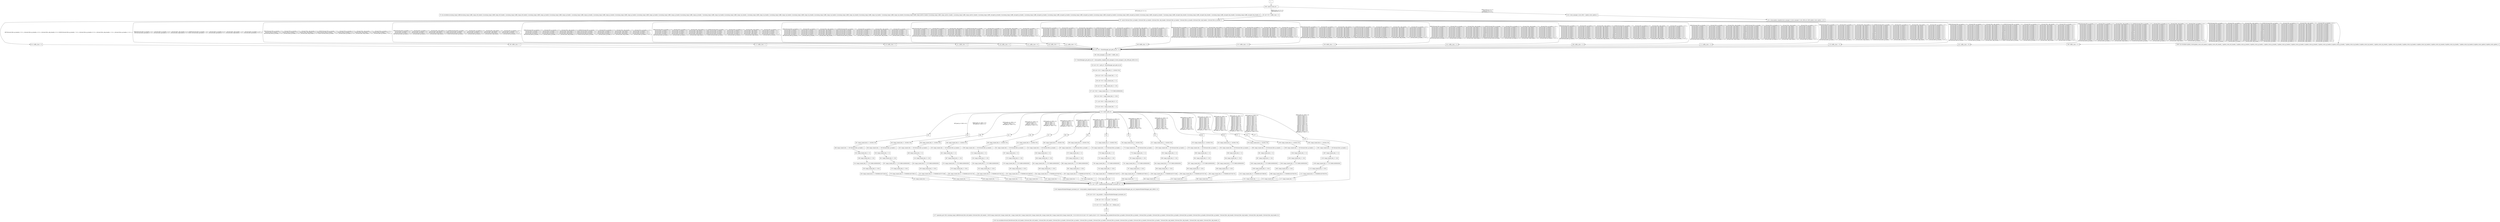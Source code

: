 digraph G {
  "1: " [shape=box, ];
  "76: Sys.invalidate.incoming_tango_traffic(incoming_tango_traffic_tango_eth_header_0,incoming_tango_traffic_tango_eth_header_1,incoming_tango_traffic_tango_eth_header_2,incoming_tango_traffic_tango_ip_header_0,incoming_tango_traffic_tango_ip_header_1,incoming_tango_traffic_tango_ip_header_2,incoming_tango_traffic_tango_ip_header_3,incoming_tango_traffic_tango_ip_header_4,incoming_tango_traffic_tango_ip_header_5,incoming_tango_traffic_tango_ip_header_6,incoming_tango_traffic_tango_ip_header_7,incoming_tango_traffic_tango_tcp_header_0,incoming_tango_traffic_tango_tcp_header_1,incoming_tango_traffic_tango_tcp_header_2,incoming_tango_traffic_tango_tcp_header_3,incoming_tango_traffic_tango_tcp_header_4,incoming_tango_traffic_tango_tcp_header_5,incoming_tango_traffic_tango_tcp_header_6,incoming_tango_traffic_tango_tcp_header_7,incoming_tango_traffic_tango_tcp_header_8,incoming_tango_traffic_tango_metrics_header_0,incoming_tango_traffic_tango_metrics_header_1,incoming_tango_traffic_tango_metrics_header_2,incoming_tango_traffic_encaped_ip_header_0,incoming_tango_traffic_encaped_ip_header_1,incoming_tango_traffic_encaped_ip_header_2,incoming_tango_traffic_encaped_ip_header_3,incoming_tango_traffic_encaped_ip_header_4,incoming_tango_traffic_encaped_ip_header_5,incoming_tango_traffic_encaped_ip_header_6,incoming_tango_traffic_encaped_ip_header_7,incoming_tango_traffic_encaped_dup_header_0,incoming_tango_traffic_encaped_dup_header_1,incoming_tango_traffic_encaped_dup_header_2,incoming_tango_traffic_encaped_dup_header_3);" [
  shape=box, ];
  "82: int<<8>> traffic_class = 0;" [shape=box, ];
  "101: traffic_class = 0;" [shape=box, ];
  "106: traffic_class = 1;" [shape=box, ];
  "111: traffic_class = 2;" [shape=box, ];
  "116: traffic_class = 3;" [shape=box, ];
  "121: traffic_class = 4;" [shape=box, ];
  "126: traffic_class = 5;" [shape=box, ];
  "131: traffic_class = 6;" [shape=box, ];
  "136: traffic_class = 7;" [shape=box, ];
  "141: traffic_class = 8;" [shape=box, ];
  "146: traffic_class = 9;" [shape=box, ];
  "151: traffic_class = 10;" [shape=box, ];
  "156: traffic_class = 11;" [shape=box, ];
  "161: traffic_class = 12;" [shape=box, ];
  "166: traffic_class = 13;" [shape=box, ];
  "171: traffic_class = 14;" [shape=box, ];
  "176: traffic_class = 15;" [shape=box, ];
  "181: traffic_class = 30;" [shape=box, ];
  "186: traffic_class = 31;" [shape=box, ];
  "187: match (forward_flow_ip_header_5,forward_flow_ip_header_4,forward_flow_udp_header_0,forward_flow_ip_header_7,forward_flow_ip_header_6,forward_flow_udp_header_1,forward_flow_ip_header_2) ...
" [
  shape=box, ];
  "193: int<<8>> RouteManager_get_path_id_ret = 32;" [shape=box, ];
  "196: route_manager_0_idx_4594 = traffic_class;" [shape=box, ];
  "217: RouteManager_get_path_id_ret = Array.update_complex(route_manager_0,route_manager_0_idx_4594,get_4585,0,0,0);" [
  shape=box, ];
  "223: int<<8>> path_id = RouteManager_get_path_id_ret;" [shape=box, ];
  "230: int<<32>> tango_tunnel_hdr_0 = 1610612736;" [shape=box, ];
  "236: int<<16>> tango_tunnel_hdr_1 = 0;" [shape=box, ];
  "243: int<<8>> tango_tunnel_hdr_2 = 6;" [shape=box, ];
  "250: int<<8>> tango_tunnel_hdr_3 = 220;" [shape=box, ];
  "257: int<<64>> tango_tunnel_hdr_4 = 2747196614509592830;" [shape=box, ];
  "264: int<<64>> tango_tunnel_hdr_5 = 3252;" [shape=box, ];
  "271: int<<64>> tango_tunnel_hdr_6 = 0;" [shape=box, ];
  "278: int<<64>> tango_tunnel_hdr_7 = 0;" [shape=box, ];
  "282: " [shape=box, ];
  "287: tango_tunnel_hdr_0 = 1610612736;" [shape=box, ];
  "296: tango_tunnel_hdr_1 = 58+forward_flow_ip_header_1;" [shape=box, ];
  "302: tango_tunnel_hdr_2 = 6;" [shape=box, ];
  "308: tango_tunnel_hdr_3 = 220;" [shape=box, ];
  "314: tango_tunnel_hdr_4 = 2747196614509592830;" [shape=box, ];
  "320: tango_tunnel_hdr_5 = 3252;" [shape=box, ];
  "326: tango_tunnel_hdr_6 = 2739390614537240576;" [shape=box, ];
  "332: tango_tunnel_hdr_7 = 1;" [shape=box, ];
  "335: " [shape=box, ];
  "340: tango_tunnel_hdr_0 = 1610612736;" [shape=box, ];
  "349: tango_tunnel_hdr_1 = 58+forward_flow_ip_header_1;" [shape=box, ];
  "355: tango_tunnel_hdr_2 = 6;" [shape=box, ];
  "361: tango_tunnel_hdr_3 = 220;" [shape=box, ];
  "367: tango_tunnel_hdr_4 = 2747196614509592830;" [shape=box, ];
  "373: tango_tunnel_hdr_5 = 3252;" [shape=box, ];
  "379: tango_tunnel_hdr_6 = 2739390614537306112;" [shape=box, ];
  "385: tango_tunnel_hdr_7 = 1;" [shape=box, ];
  "388: " [shape=box, ];
  "393: tango_tunnel_hdr_0 = 1610612736;" [shape=box, ];
  "402: tango_tunnel_hdr_1 = 58+forward_flow_ip_header_1;" [shape=box, ];
  "408: tango_tunnel_hdr_2 = 6;" [shape=box, ];
  "414: tango_tunnel_hdr_3 = 220;" [shape=box, ];
  "420: tango_tunnel_hdr_4 = 2747196614509592830;" [shape=box, ];
  "426: tango_tunnel_hdr_5 = 3252;" [shape=box, ];
  "432: tango_tunnel_hdr_6 = 2739390614537371648;" [shape=box, ];
  "438: tango_tunnel_hdr_7 = 1;" [shape=box, ];
  "441: " [shape=box, ];
  "446: tango_tunnel_hdr_0 = 1610612736;" [shape=box, ];
  "455: tango_tunnel_hdr_1 = 58+forward_flow_ip_header_1;" [shape=box, ];
  "461: tango_tunnel_hdr_2 = 6;" [shape=box, ];
  "467: tango_tunnel_hdr_3 = 220;" [shape=box, ];
  "473: tango_tunnel_hdr_4 = 2747196614509592830;" [shape=box, ];
  "479: tango_tunnel_hdr_5 = 3252;" [shape=box, ];
  "485: tango_tunnel_hdr_6 = 2739390614537437184;" [shape=box, ];
  "491: tango_tunnel_hdr_7 = 1;" [shape=box, ];
  "494: " [shape=box, ];
  "499: tango_tunnel_hdr_0 = 1610612736;" [shape=box, ];
  "508: tango_tunnel_hdr_1 = 58+forward_flow_ip_header_1;" [shape=box, ];
  "514: tango_tunnel_hdr_2 = 6;" [shape=box, ];
  "520: tango_tunnel_hdr_3 = 220;" [shape=box, ];
  "526: tango_tunnel_hdr_4 = 2747196614509592830;" [shape=box, ];
  "532: tango_tunnel_hdr_5 = 3252;" [shape=box, ];
  "538: tango_tunnel_hdr_6 = 2739390614537502720;" [shape=box, ];
  "544: tango_tunnel_hdr_7 = 1;" [shape=box, ];
  "547: " [shape=box, ];
  "552: tango_tunnel_hdr_0 = 1610612736;" [shape=box, ];
  "561: tango_tunnel_hdr_1 = 58+forward_flow_ip_header_1;" [shape=box, ];
  "567: tango_tunnel_hdr_2 = 6;" [shape=box, ];
  "573: tango_tunnel_hdr_3 = 220;" [shape=box, ];
  "579: tango_tunnel_hdr_4 = 2747196614509592830;" [shape=box, ];
  "585: tango_tunnel_hdr_5 = 3252;" [shape=box, ];
  "591: tango_tunnel_hdr_6 = 2739390614537568256;" [shape=box, ];
  "597: tango_tunnel_hdr_7 = 1;" [shape=box, ];
  "600: " [shape=box, ];
  "605: tango_tunnel_hdr_0 = 1610612736;" [shape=box, ];
  "614: tango_tunnel_hdr_1 = 58+forward_flow_ip_header_1;" [shape=box, ];
  "620: tango_tunnel_hdr_2 = 6;" [shape=box, ];
  "626: tango_tunnel_hdr_3 = 220;" [shape=box, ];
  "632: tango_tunnel_hdr_4 = 2747196614509592830;" [shape=box, ];
  "638: tango_tunnel_hdr_5 = 3252;" [shape=box, ];
  "644: tango_tunnel_hdr_6 = 2739390614537633792;" [shape=box, ];
  "650: tango_tunnel_hdr_7 = 1;" [shape=box, ];
  "653: " [shape=box, ];
  "658: tango_tunnel_hdr_0 = 1610612736;" [shape=box, ];
  "667: tango_tunnel_hdr_1 = 58+forward_flow_ip_header_1;" [shape=box, ];
  "673: tango_tunnel_hdr_2 = 6;" [shape=box, ];
  "679: tango_tunnel_hdr_3 = 220;" [shape=box, ];
  "685: tango_tunnel_hdr_4 = 2747196614509592830;" [shape=box, ];
  "691: tango_tunnel_hdr_5 = 3252;" [shape=box, ];
  "697: tango_tunnel_hdr_6 = 2739390614537633792;" [shape=box, ];
  "703: tango_tunnel_hdr_7 = 1;" [shape=box, ];
  "706: " [shape=box, ];
  "711: tango_tunnel_hdr_0 = 1610612736;" [shape=box, ];
  "720: tango_tunnel_hdr_1 = 58+forward_flow_ip_header_1;" [shape=box, ];
  "726: tango_tunnel_hdr_2 = 6;" [shape=box, ];
  "732: tango_tunnel_hdr_3 = 220;" [shape=box, ];
  "738: tango_tunnel_hdr_4 = 2747196614509592830;" [shape=box, ];
  "744: tango_tunnel_hdr_5 = 3252;" [shape=box, ];
  "750: tango_tunnel_hdr_6 = 2739390614537240576;" [shape=box, ];
  "756: tango_tunnel_hdr_7 = 2;" [shape=box, ];
  "759: " [shape=box, ];
  "764: tango_tunnel_hdr_0 = 1610612736;" [shape=box, ];
  "773: tango_tunnel_hdr_1 = 58+forward_flow_ip_header_1;" [shape=box, ];
  "779: tango_tunnel_hdr_2 = 6;" [shape=box, ];
  "785: tango_tunnel_hdr_3 = 220;" [shape=box, ];
  "791: tango_tunnel_hdr_4 = 2747196614509592830;" [shape=box, ];
  "797: tango_tunnel_hdr_5 = 3252;" [shape=box, ];
  "803: tango_tunnel_hdr_6 = 2739390614537306112;" [shape=box, ];
  "809: tango_tunnel_hdr_7 = 2;" [shape=box, ];
  "812: " [shape=box, ];
  "817: tango_tunnel_hdr_0 = 1610612736;" [shape=box, ];
  "826: tango_tunnel_hdr_1 = 58+forward_flow_ip_header_1;" [shape=box, ];
  "832: tango_tunnel_hdr_2 = 6;" [shape=box, ];
  "838: tango_tunnel_hdr_3 = 220;" [shape=box, ];
  "844: tango_tunnel_hdr_4 = 2747196614509592830;" [shape=box, ];
  "850: tango_tunnel_hdr_5 = 3252;" [shape=box, ];
  "856: tango_tunnel_hdr_6 = 2739390614537371648;" [shape=box, ];
  "862: tango_tunnel_hdr_7 = 2;" [shape=box, ];
  "865: " [shape=box, ];
  "870: tango_tunnel_hdr_0 = 1610612736;" [shape=box, ];
  "879: tango_tunnel_hdr_1 = 58+forward_flow_ip_header_1;" [shape=box, ];
  "885: tango_tunnel_hdr_2 = 6;" [shape=box, ];
  "891: tango_tunnel_hdr_3 = 220;" [shape=box, ];
  "897: tango_tunnel_hdr_4 = 2747196614509592830;" [shape=box, ];
  "903: tango_tunnel_hdr_5 = 3252;" [shape=box, ];
  "909: tango_tunnel_hdr_6 = 2739390614537437184;" [shape=box, ];
  "915: tango_tunnel_hdr_7 = 2;" [shape=box, ];
  "918: " [shape=box, ];
  "923: tango_tunnel_hdr_0 = 1610612736;" [shape=box, ];
  "932: tango_tunnel_hdr_1 = 58+forward_flow_ip_header_1;" [shape=box, ];
  "938: tango_tunnel_hdr_2 = 6;" [shape=box, ];
  "944: tango_tunnel_hdr_3 = 220;" [shape=box, ];
  "950: tango_tunnel_hdr_4 = 2747196614509592830;" [shape=box, ];
  "956: tango_tunnel_hdr_5 = 3252;" [shape=box, ];
  "962: tango_tunnel_hdr_6 = 2739390614537502720;" [shape=box, ];
  "968: tango_tunnel_hdr_7 = 2;" [shape=box, ];
  "971: " [shape=box, ];
  "976: tango_tunnel_hdr_0 = 1610612736;" [shape=box, ];
  "985: tango_tunnel_hdr_1 = 58+forward_flow_ip_header_1;" [shape=box, ];
  "991: tango_tunnel_hdr_2 = 6;" [shape=box, ];
  "997: tango_tunnel_hdr_3 = 220;" [shape=box, ];
  "1003: tango_tunnel_hdr_4 = 2747196614509592830;" [shape=box, ];
  "1009: tango_tunnel_hdr_5 = 3252;" [shape=box, ];
  "1015: tango_tunnel_hdr_6 = 2739390614537568256;" [shape=box, ];
  "1021: tango_tunnel_hdr_7 = 2;" [shape=box, ];
  "1024: " [shape=box, ];
  "1029: tango_tunnel_hdr_0 = 1610612736;" [shape=box, ];
  "1038: tango_tunnel_hdr_1 = 58+forward_flow_ip_header_1;" [shape=box, ];
  "1044: tango_tunnel_hdr_2 = 6;" [shape=box, ];
  "1050: tango_tunnel_hdr_3 = 220;" [shape=box, ];
  "1056: tango_tunnel_hdr_4 = 2747196614509592830;" [shape=box, ];
  "1062: tango_tunnel_hdr_5 = 3252;" [shape=box, ];
  "1068: tango_tunnel_hdr_6 = 2739390614537633792;" [shape=box, ];
  "1074: tango_tunnel_hdr_7 = 2;" [shape=box, ];
  "1077: " [shape=box, ];
  "1082: tango_tunnel_hdr_0 = 1610612736;" [shape=box, ];
  "1091: tango_tunnel_hdr_1 = 58+forward_flow_ip_header_1;" [shape=box, ];
  "1097: tango_tunnel_hdr_2 = 6;" [shape=box, ];
  "1103: tango_tunnel_hdr_3 = 220;" [shape=box, ];
  "1109: tango_tunnel_hdr_4 = 2747196614509592830;" [shape=box, ];
  "1115: tango_tunnel_hdr_5 = 3252;" [shape=box, ];
  "1121: tango_tunnel_hdr_6 = 2739390614537633792;" [shape=box, ];
  "1127: tango_tunnel_hdr_7 = 2;" [shape=box, ];
  "1130: " [shape=box, ];
  "1131: match (path_id) ...
" [shape=box, ];
  "1137: int<<16>> SequenceNumberManager_increment_ret = 32;" [shape=box, ];
  "1158: SequenceNumberManager_increment_ret = Array.update_complex(sequence_counters_0,path_id,combined_memop_SequenceNumberManager_get_curr_SequenceNumberManager_next_4589,0,1,0);" [
  shape=box, ];
  "1163: int<<16>> seq_number = SequenceNumberManager_increment_ret;" [
  shape=box, ];
  "1168: int<<32>> time_now = Sys.time();" [shape=box, ];
  "1174: int<<12>> timestamp = [31 : 20]time_now;" [shape=box, ];
  "1176: " [shape=box, ];
  "1277: generate_port (264, incoming_tango_traffic(forward_flow_eth_header_0,forward_flow_eth_header_1,34525,tango_tunnel_hdr_0,tango_tunnel_hdr_1,tango_tunnel_hdr_2,tango_tunnel_hdr_3,tango_tunnel_hdr_4,tango_tunnel_hdr_5,tango_tunnel_hdr_6,tango_tunnel_hdr_7,0,0,0,0,80,16,0,0,0,(int<<8>>)path_id,(int<<16>>)timestamp,seq_number,forward_flow_ip_header_0,forward_flow_ip_header_1,forward_flow_ip_header_2,forward_flow_ip_header_3,forward_flow_ip_header_4,forward_flow_ip_header_5,forward_flow_ip_header_6,forward_flow_ip_header_7,forward_flow_udp_header_0,forward_flow_udp_header_1,forward_flow_udp_header_2,forward_flow_udp_header_3));" [
  shape=box, ];
  "1318: Sys.invalidate.forward_flow(forward_flow_eth_header_0,forward_flow_eth_header_1,forward_flow_eth_header_2,forward_flow_ip_header_0,forward_flow_ip_header_1,forward_flow_ip_header_2,forward_flow_ip_header_3,forward_flow_ip_header_4,forward_flow_ip_header_5,forward_flow_ip_header_6,forward_flow_ip_header_7,forward_flow_udp_header_0,forward_flow_udp_header_1,forward_flow_udp_header_2,forward_flow_udp_header_3);" [
  shape=box, ];
  "1322: route_manager_0_idx_4594 = update_route_update_0;" [shape=box, ];
  "1341: Array.update_complex(route_manager_0,route_manager_0_idx_4594,set_4593,update_route_update_1,0,0);" [
  shape=box, ];
  "1389: Sys.invalidate.update_route(update_route_eth_header_0,update_route_eth_header_1,update_route_eth_header_2,update_route_ip_header_0,update_route_ip_header_1,update_route_ip_header_2,update_route_ip_header_3,update_route_ip_header_4,update_route_ip_header_5,update_route_ip_header_6,update_route_ip_header_7,update_route_tcp_header_0,update_route_tcp_header_1,update_route_tcp_header_2,update_route_tcp_header_3,update_route_tcp_header_4,update_route_tcp_header_5,update_route_tcp_header_6,update_route_tcp_header_7,update_route_tcp_header_8,update_route_update_0,update_route_update_1);" [
  shape=box, ];
  "1391: match (event_id) ...
" [shape=box, ];
  
  
  "1: " -> "1391: match (event_id) ...
" [label="", ];
  "82: int<<8>> traffic_class = 0;" -> "187: match (forward_flow_ip_header_5,forward_flow_ip_header_4,forward_flow_udp_header_0,forward_flow_ip_header_7,forward_flow_ip_header_6,forward_flow_udp_header_1,forward_flow_ip_header_2) ...
" [
  label="", ];
  "101: traffic_class = 0;" -> "193: int<<8>> RouteManager_get_path_id_ret = 32;" [
  label="", ];
  "106: traffic_class = 1;" -> "193: int<<8>> RouteManager_get_path_id_ret = 32;" [
  label="", ];
  "111: traffic_class = 2;" -> "193: int<<8>> RouteManager_get_path_id_ret = 32;" [
  label="", ];
  "116: traffic_class = 3;" -> "193: int<<8>> RouteManager_get_path_id_ret = 32;" [
  label="", ];
  "121: traffic_class = 4;" -> "193: int<<8>> RouteManager_get_path_id_ret = 32;" [
  label="", ];
  "126: traffic_class = 5;" -> "193: int<<8>> RouteManager_get_path_id_ret = 32;" [
  label="", ];
  "131: traffic_class = 6;" -> "193: int<<8>> RouteManager_get_path_id_ret = 32;" [
  label="", ];
  "136: traffic_class = 7;" -> "193: int<<8>> RouteManager_get_path_id_ret = 32;" [
  label="", ];
  "141: traffic_class = 8;" -> "193: int<<8>> RouteManager_get_path_id_ret = 32;" [
  label="", ];
  "146: traffic_class = 9;" -> "193: int<<8>> RouteManager_get_path_id_ret = 32;" [
  label="", ];
  "151: traffic_class = 10;" -> "193: int<<8>> RouteManager_get_path_id_ret = 32;" [
  label="", ];
  "156: traffic_class = 11;" -> "193: int<<8>> RouteManager_get_path_id_ret = 32;" [
  label="", ];
  "161: traffic_class = 12;" -> "193: int<<8>> RouteManager_get_path_id_ret = 32;" [
  label="", ];
  "166: traffic_class = 13;" -> "193: int<<8>> RouteManager_get_path_id_ret = 32;" [
  label="", ];
  "171: traffic_class = 14;" -> "193: int<<8>> RouteManager_get_path_id_ret = 32;" [
  label="", ];
  "176: traffic_class = 15;" -> "193: int<<8>> RouteManager_get_path_id_ret = 32;" [
  label="", ];
  "181: traffic_class = 30;" -> "193: int<<8>> RouteManager_get_path_id_ret = 32;" [
  label="", ];
  "186: traffic_class = 31;" -> "193: int<<8>> RouteManager_get_path_id_ret = 32;" [
  label="", ];
  "187: match (forward_flow_ip_header_5,forward_flow_ip_header_4,forward_flow_udp_header_0,forward_flow_ip_header_7,forward_flow_ip_header_6,forward_flow_udp_header_1,forward_flow_ip_header_2) ...
" -> "101: traffic_class = 0;" [
  label="HIT{forward_flow_ip_header_5~0==_,forward_flow_ip_header_4~0==_,forward_flow_udp_header_0~0==50000,forward_flow_ip_header_7~0==_,forward_flow_ip_header_6~0==_,forward_flow_udp_header_1~0==_,forward_flow_ip_header_2~0==_;}",
  ];
  "187: match (forward_flow_ip_header_5,forward_flow_ip_header_4,forward_flow_udp_header_0,forward_flow_ip_header_7,forward_flow_ip_header_6,forward_flow_udp_header_1,forward_flow_ip_header_2) ...
" -> "106: traffic_class = 1;" [
  label="MISS{forward_flow_ip_header_5~0==_,forward_flow_ip_header_4~0==_,forward_flow_udp_header_0~0==50000,forward_flow_ip_header_7~0==_,forward_flow_ip_header_6~0==_,forward_flow_udp_header_1~0==_,forward_flow_ip_header_2~0==_;}
HIT{forward_flow_ip_header_5~0==_,forward_flow_ip_header_4~0==_,forward_flow_udp_header_0~0==50001,forward_flow_ip_header_7~0==_,forward_flow_ip_header_6~0==_,forward_flow_udp_header_1~0==_,forward_flow_ip_header_2~0==_;}",
  ];
  "187: match (forward_flow_ip_header_5,forward_flow_ip_header_4,forward_flow_udp_header_0,forward_flow_ip_header_7,forward_flow_ip_header_6,forward_flow_udp_header_1,forward_flow_ip_header_2) ...
" -> "111: traffic_class = 2;" [
  label="MISS{forward_flow_ip_header_5~0==_,forward_flow_ip_header_4~0==_,forward_flow_udp_header_0~0==50000,forward_flow_ip_header_7~0==_,forward_flow_ip_header_6~0==_,forward_flow_udp_header_1~0==_,forward_flow_ip_header_2~0==_;
forward_flow_ip_header_5~0==_,forward_flow_ip_header_4~0==_,forward_flow_udp_header_0~0==50001,forward_flow_ip_header_7~0==_,forward_flow_ip_header_6~0==_,forward_flow_udp_header_1~0==_,forward_flow_ip_header_2~0==_;}
HIT{forward_flow_ip_header_5~0==_,forward_flow_ip_header_4~0==_,forward_flow_udp_header_0~0==50002,forward_flow_ip_header_7~0==_,forward_flow_ip_header_6~0==_,forward_flow_udp_header_1~0==_,forward_flow_ip_header_2~0==_;}",
  ];
  "187: match (forward_flow_ip_header_5,forward_flow_ip_header_4,forward_flow_udp_header_0,forward_flow_ip_header_7,forward_flow_ip_header_6,forward_flow_udp_header_1,forward_flow_ip_header_2) ...
" -> "116: traffic_class = 3;" [
  label="MISS{forward_flow_ip_header_5~0==_,forward_flow_ip_header_4~0==_,forward_flow_udp_header_0~0==50000,forward_flow_ip_header_7~0==_,forward_flow_ip_header_6~0==_,forward_flow_udp_header_1~0==_,forward_flow_ip_header_2~0==_;
forward_flow_ip_header_5~0==_,forward_flow_ip_header_4~0==_,forward_flow_udp_header_0~0==50001,forward_flow_ip_header_7~0==_,forward_flow_ip_header_6~0==_,forward_flow_udp_header_1~0==_,forward_flow_ip_header_2~0==_;
forward_flow_ip_header_5~0==_,forward_flow_ip_header_4~0==_,forward_flow_udp_header_0~0==50002,forward_flow_ip_header_7~0==_,forward_flow_ip_header_6~0==_,forward_flow_udp_header_1~0==_,forward_flow_ip_header_2~0==_;}
HIT{forward_flow_ip_header_5~0==_,forward_flow_ip_header_4~0==_,forward_flow_udp_header_0~0==50003,forward_flow_ip_header_7~0==_,forward_flow_ip_header_6~0==_,forward_flow_udp_header_1~0==_,forward_flow_ip_header_2~0==_;}",
  ];
  "187: match (forward_flow_ip_header_5,forward_flow_ip_header_4,forward_flow_udp_header_0,forward_flow_ip_header_7,forward_flow_ip_header_6,forward_flow_udp_header_1,forward_flow_ip_header_2) ...
" -> "121: traffic_class = 4;" [
  label="MISS{forward_flow_ip_header_5~0==_,forward_flow_ip_header_4~0==_,forward_flow_udp_header_0~0==50000,forward_flow_ip_header_7~0==_,forward_flow_ip_header_6~0==_,forward_flow_udp_header_1~0==_,forward_flow_ip_header_2~0==_;
forward_flow_ip_header_5~0==_,forward_flow_ip_header_4~0==_,forward_flow_udp_header_0~0==50001,forward_flow_ip_header_7~0==_,forward_flow_ip_header_6~0==_,forward_flow_udp_header_1~0==_,forward_flow_ip_header_2~0==_;
forward_flow_ip_header_5~0==_,forward_flow_ip_header_4~0==_,forward_flow_udp_header_0~0==50002,forward_flow_ip_header_7~0==_,forward_flow_ip_header_6~0==_,forward_flow_udp_header_1~0==_,forward_flow_ip_header_2~0==_;
forward_flow_ip_header_5~0==_,forward_flow_ip_header_4~0==_,forward_flow_udp_header_0~0==50003,forward_flow_ip_header_7~0==_,forward_flow_ip_header_6~0==_,forward_flow_udp_header_1~0==_,forward_flow_ip_header_2~0==_;}
HIT{forward_flow_ip_header_5~0==_,forward_flow_ip_header_4~0==_,forward_flow_udp_header_0~0==50004,forward_flow_ip_header_7~0==_,forward_flow_ip_header_6~0==_,forward_flow_udp_header_1~0==_,forward_flow_ip_header_2~0==_;}",
  ];
  "187: match (forward_flow_ip_header_5,forward_flow_ip_header_4,forward_flow_udp_header_0,forward_flow_ip_header_7,forward_flow_ip_header_6,forward_flow_udp_header_1,forward_flow_ip_header_2) ...
" -> "126: traffic_class = 5;" [
  label="MISS{forward_flow_ip_header_5~0==_,forward_flow_ip_header_4~0==_,forward_flow_udp_header_0~0==50000,forward_flow_ip_header_7~0==_,forward_flow_ip_header_6~0==_,forward_flow_udp_header_1~0==_,forward_flow_ip_header_2~0==_;
forward_flow_ip_header_5~0==_,forward_flow_ip_header_4~0==_,forward_flow_udp_header_0~0==50001,forward_flow_ip_header_7~0==_,forward_flow_ip_header_6~0==_,forward_flow_udp_header_1~0==_,forward_flow_ip_header_2~0==_;
forward_flow_ip_header_5~0==_,forward_flow_ip_header_4~0==_,forward_flow_udp_header_0~0==50002,forward_flow_ip_header_7~0==_,forward_flow_ip_header_6~0==_,forward_flow_udp_header_1~0==_,forward_flow_ip_header_2~0==_;
forward_flow_ip_header_5~0==_,forward_flow_ip_header_4~0==_,forward_flow_udp_header_0~0==50003,forward_flow_ip_header_7~0==_,forward_flow_ip_header_6~0==_,forward_flow_udp_header_1~0==_,forward_flow_ip_header_2~0==_;
forward_flow_ip_header_5~0==_,forward_flow_ip_header_4~0==_,forward_flow_udp_header_0~0==50004,forward_flow_ip_header_7~0==_,forward_flow_ip_header_6~0==_,forward_flow_udp_header_1~0==_,forward_flow_ip_header_2~0==_;}
HIT{forward_flow_ip_header_5~0==_,forward_flow_ip_header_4~0==_,forward_flow_udp_header_0~0==50005,forward_flow_ip_header_7~0==_,forward_flow_ip_header_6~0==_,forward_flow_udp_header_1~0==_,forward_flow_ip_header_2~0==_;}",
  ];
  "187: match (forward_flow_ip_header_5,forward_flow_ip_header_4,forward_flow_udp_header_0,forward_flow_ip_header_7,forward_flow_ip_header_6,forward_flow_udp_header_1,forward_flow_ip_header_2) ...
" -> "131: traffic_class = 6;" [
  label="MISS{forward_flow_ip_header_5~0==_,forward_flow_ip_header_4~0==_,forward_flow_udp_header_0~0==50000,forward_flow_ip_header_7~0==_,forward_flow_ip_header_6~0==_,forward_flow_udp_header_1~0==_,forward_flow_ip_header_2~0==_;
forward_flow_ip_header_5~0==_,forward_flow_ip_header_4~0==_,forward_flow_udp_header_0~0==50001,forward_flow_ip_header_7~0==_,forward_flow_ip_header_6~0==_,forward_flow_udp_header_1~0==_,forward_flow_ip_header_2~0==_;
forward_flow_ip_header_5~0==_,forward_flow_ip_header_4~0==_,forward_flow_udp_header_0~0==50002,forward_flow_ip_header_7~0==_,forward_flow_ip_header_6~0==_,forward_flow_udp_header_1~0==_,forward_flow_ip_header_2~0==_;
forward_flow_ip_header_5~0==_,forward_flow_ip_header_4~0==_,forward_flow_udp_header_0~0==50003,forward_flow_ip_header_7~0==_,forward_flow_ip_header_6~0==_,forward_flow_udp_header_1~0==_,forward_flow_ip_header_2~0==_;
forward_flow_ip_header_5~0==_,forward_flow_ip_header_4~0==_,forward_flow_udp_header_0~0==50004,forward_flow_ip_header_7~0==_,forward_flow_ip_header_6~0==_,forward_flow_udp_header_1~0==_,forward_flow_ip_header_2~0==_;
forward_flow_ip_header_5~0==_,forward_flow_ip_header_4~0==_,forward_flow_udp_header_0~0==50005,forward_flow_ip_header_7~0==_,forward_flow_ip_header_6~0==_,forward_flow_udp_header_1~0==_,forward_flow_ip_header_2~0==_;}
HIT{forward_flow_ip_header_5~0==_,forward_flow_ip_header_4~0==_,forward_flow_udp_header_0~0==50006,forward_flow_ip_header_7~0==_,forward_flow_ip_header_6~0==_,forward_flow_udp_header_1~0==_,forward_flow_ip_header_2~0==_;}",
  ];
  "187: match (forward_flow_ip_header_5,forward_flow_ip_header_4,forward_flow_udp_header_0,forward_flow_ip_header_7,forward_flow_ip_header_6,forward_flow_udp_header_1,forward_flow_ip_header_2) ...
" -> "136: traffic_class = 7;" [
  label="MISS{forward_flow_ip_header_5~0==_,forward_flow_ip_header_4~0==_,forward_flow_udp_header_0~0==50000,forward_flow_ip_header_7~0==_,forward_flow_ip_header_6~0==_,forward_flow_udp_header_1~0==_,forward_flow_ip_header_2~0==_;
forward_flow_ip_header_5~0==_,forward_flow_ip_header_4~0==_,forward_flow_udp_header_0~0==50001,forward_flow_ip_header_7~0==_,forward_flow_ip_header_6~0==_,forward_flow_udp_header_1~0==_,forward_flow_ip_header_2~0==_;
forward_flow_ip_header_5~0==_,forward_flow_ip_header_4~0==_,forward_flow_udp_header_0~0==50002,forward_flow_ip_header_7~0==_,forward_flow_ip_header_6~0==_,forward_flow_udp_header_1~0==_,forward_flow_ip_header_2~0==_;
forward_flow_ip_header_5~0==_,forward_flow_ip_header_4~0==_,forward_flow_udp_header_0~0==50003,forward_flow_ip_header_7~0==_,forward_flow_ip_header_6~0==_,forward_flow_udp_header_1~0==_,forward_flow_ip_header_2~0==_;
forward_flow_ip_header_5~0==_,forward_flow_ip_header_4~0==_,forward_flow_udp_header_0~0==50004,forward_flow_ip_header_7~0==_,forward_flow_ip_header_6~0==_,forward_flow_udp_header_1~0==_,forward_flow_ip_header_2~0==_;
forward_flow_ip_header_5~0==_,forward_flow_ip_header_4~0==_,forward_flow_udp_header_0~0==50005,forward_flow_ip_header_7~0==_,forward_flow_ip_header_6~0==_,forward_flow_udp_header_1~0==_,forward_flow_ip_header_2~0==_;
forward_flow_ip_header_5~0==_,forward_flow_ip_header_4~0==_,forward_flow_udp_header_0~0==50006,forward_flow_ip_header_7~0==_,forward_flow_ip_header_6~0==_,forward_flow_udp_header_1~0==_,forward_flow_ip_header_2~0==_;}
HIT{forward_flow_ip_header_5~0==_,forward_flow_ip_header_4~0==_,forward_flow_udp_header_0~0==50007,forward_flow_ip_header_7~0==_,forward_flow_ip_header_6~0==_,forward_flow_udp_header_1~0==_,forward_flow_ip_header_2~0==_;}",
  ];
  "187: match (forward_flow_ip_header_5,forward_flow_ip_header_4,forward_flow_udp_header_0,forward_flow_ip_header_7,forward_flow_ip_header_6,forward_flow_udp_header_1,forward_flow_ip_header_2) ...
" -> "141: traffic_class = 8;" [
  label="MISS{forward_flow_ip_header_5~0==_,forward_flow_ip_header_4~0==_,forward_flow_udp_header_0~0==50000,forward_flow_ip_header_7~0==_,forward_flow_ip_header_6~0==_,forward_flow_udp_header_1~0==_,forward_flow_ip_header_2~0==_;
forward_flow_ip_header_5~0==_,forward_flow_ip_header_4~0==_,forward_flow_udp_header_0~0==50001,forward_flow_ip_header_7~0==_,forward_flow_ip_header_6~0==_,forward_flow_udp_header_1~0==_,forward_flow_ip_header_2~0==_;
forward_flow_ip_header_5~0==_,forward_flow_ip_header_4~0==_,forward_flow_udp_header_0~0==50002,forward_flow_ip_header_7~0==_,forward_flow_ip_header_6~0==_,forward_flow_udp_header_1~0==_,forward_flow_ip_header_2~0==_;
forward_flow_ip_header_5~0==_,forward_flow_ip_header_4~0==_,forward_flow_udp_header_0~0==50003,forward_flow_ip_header_7~0==_,forward_flow_ip_header_6~0==_,forward_flow_udp_header_1~0==_,forward_flow_ip_header_2~0==_;
forward_flow_ip_header_5~0==_,forward_flow_ip_header_4~0==_,forward_flow_udp_header_0~0==50004,forward_flow_ip_header_7~0==_,forward_flow_ip_header_6~0==_,forward_flow_udp_header_1~0==_,forward_flow_ip_header_2~0==_;
forward_flow_ip_header_5~0==_,forward_flow_ip_header_4~0==_,forward_flow_udp_header_0~0==50005,forward_flow_ip_header_7~0==_,forward_flow_ip_header_6~0==_,forward_flow_udp_header_1~0==_,forward_flow_ip_header_2~0==_;
forward_flow_ip_header_5~0==_,forward_flow_ip_header_4~0==_,forward_flow_udp_header_0~0==50006,forward_flow_ip_header_7~0==_,forward_flow_ip_header_6~0==_,forward_flow_udp_header_1~0==_,forward_flow_ip_header_2~0==_;
forward_flow_ip_header_5~0==_,forward_flow_ip_header_4~0==_,forward_flow_udp_header_0~0==50007,forward_flow_ip_header_7~0==_,forward_flow_ip_header_6~0==_,forward_flow_udp_header_1~0==_,forward_flow_ip_header_2~0==_;}
HIT{forward_flow_ip_header_5~0==_,forward_flow_ip_header_4~0==_,forward_flow_udp_header_0~0==60000,forward_flow_ip_header_7~0==_,forward_flow_ip_header_6~0==_,forward_flow_udp_header_1~0==_,forward_flow_ip_header_2~0==_;}",
  ];
  "187: match (forward_flow_ip_header_5,forward_flow_ip_header_4,forward_flow_udp_header_0,forward_flow_ip_header_7,forward_flow_ip_header_6,forward_flow_udp_header_1,forward_flow_ip_header_2) ...
" -> "146: traffic_class = 9;" [
  label="MISS{forward_flow_ip_header_5~0==_,forward_flow_ip_header_4~0==_,forward_flow_udp_header_0~0==50000,forward_flow_ip_header_7~0==_,forward_flow_ip_header_6~0==_,forward_flow_udp_header_1~0==_,forward_flow_ip_header_2~0==_;
forward_flow_ip_header_5~0==_,forward_flow_ip_header_4~0==_,forward_flow_udp_header_0~0==50001,forward_flow_ip_header_7~0==_,forward_flow_ip_header_6~0==_,forward_flow_udp_header_1~0==_,forward_flow_ip_header_2~0==_;
forward_flow_ip_header_5~0==_,forward_flow_ip_header_4~0==_,forward_flow_udp_header_0~0==50002,forward_flow_ip_header_7~0==_,forward_flow_ip_header_6~0==_,forward_flow_udp_header_1~0==_,forward_flow_ip_header_2~0==_;
forward_flow_ip_header_5~0==_,forward_flow_ip_header_4~0==_,forward_flow_udp_header_0~0==50003,forward_flow_ip_header_7~0==_,forward_flow_ip_header_6~0==_,forward_flow_udp_header_1~0==_,forward_flow_ip_header_2~0==_;
forward_flow_ip_header_5~0==_,forward_flow_ip_header_4~0==_,forward_flow_udp_header_0~0==50004,forward_flow_ip_header_7~0==_,forward_flow_ip_header_6~0==_,forward_flow_udp_header_1~0==_,forward_flow_ip_header_2~0==_;
forward_flow_ip_header_5~0==_,forward_flow_ip_header_4~0==_,forward_flow_udp_header_0~0==50005,forward_flow_ip_header_7~0==_,forward_flow_ip_header_6~0==_,forward_flow_udp_header_1~0==_,forward_flow_ip_header_2~0==_;
forward_flow_ip_header_5~0==_,forward_flow_ip_header_4~0==_,forward_flow_udp_header_0~0==50006,forward_flow_ip_header_7~0==_,forward_flow_ip_header_6~0==_,forward_flow_udp_header_1~0==_,forward_flow_ip_header_2~0==_;
forward_flow_ip_header_5~0==_,forward_flow_ip_header_4~0==_,forward_flow_udp_header_0~0==50007,forward_flow_ip_header_7~0==_,forward_flow_ip_header_6~0==_,forward_flow_udp_header_1~0==_,forward_flow_ip_header_2~0==_;
forward_flow_ip_header_5~0==_,forward_flow_ip_header_4~0==_,forward_flow_udp_header_0~0==60000,forward_flow_ip_header_7~0==_,forward_flow_ip_header_6~0==_,forward_flow_udp_header_1~0==_,forward_flow_ip_header_2~0==_;}
HIT{forward_flow_ip_header_5~0==_,forward_flow_ip_header_4~0==_,forward_flow_udp_header_0~0==60001,forward_flow_ip_header_7~0==_,forward_flow_ip_header_6~0==_,forward_flow_udp_header_1~0==_,forward_flow_ip_header_2~0==_;}",
  ];
  "187: match (forward_flow_ip_header_5,forward_flow_ip_header_4,forward_flow_udp_header_0,forward_flow_ip_header_7,forward_flow_ip_header_6,forward_flow_udp_header_1,forward_flow_ip_header_2) ...
" -> "151: traffic_class = 10;" [
  label="MISS{forward_flow_ip_header_5~0==_,forward_flow_ip_header_4~0==_,forward_flow_udp_header_0~0==50000,forward_flow_ip_header_7~0==_,forward_flow_ip_header_6~0==_,forward_flow_udp_header_1~0==_,forward_flow_ip_header_2~0==_;
forward_flow_ip_header_5~0==_,forward_flow_ip_header_4~0==_,forward_flow_udp_header_0~0==50001,forward_flow_ip_header_7~0==_,forward_flow_ip_header_6~0==_,forward_flow_udp_header_1~0==_,forward_flow_ip_header_2~0==_;
forward_flow_ip_header_5~0==_,forward_flow_ip_header_4~0==_,forward_flow_udp_header_0~0==50002,forward_flow_ip_header_7~0==_,forward_flow_ip_header_6~0==_,forward_flow_udp_header_1~0==_,forward_flow_ip_header_2~0==_;
forward_flow_ip_header_5~0==_,forward_flow_ip_header_4~0==_,forward_flow_udp_header_0~0==50003,forward_flow_ip_header_7~0==_,forward_flow_ip_header_6~0==_,forward_flow_udp_header_1~0==_,forward_flow_ip_header_2~0==_;
forward_flow_ip_header_5~0==_,forward_flow_ip_header_4~0==_,forward_flow_udp_header_0~0==50004,forward_flow_ip_header_7~0==_,forward_flow_ip_header_6~0==_,forward_flow_udp_header_1~0==_,forward_flow_ip_header_2~0==_;
forward_flow_ip_header_5~0==_,forward_flow_ip_header_4~0==_,forward_flow_udp_header_0~0==50005,forward_flow_ip_header_7~0==_,forward_flow_ip_header_6~0==_,forward_flow_udp_header_1~0==_,forward_flow_ip_header_2~0==_;
forward_flow_ip_header_5~0==_,forward_flow_ip_header_4~0==_,forward_flow_udp_header_0~0==50006,forward_flow_ip_header_7~0==_,forward_flow_ip_header_6~0==_,forward_flow_udp_header_1~0==_,forward_flow_ip_header_2~0==_;
forward_flow_ip_header_5~0==_,forward_flow_ip_header_4~0==_,forward_flow_udp_header_0~0==50007,forward_flow_ip_header_7~0==_,forward_flow_ip_header_6~0==_,forward_flow_udp_header_1~0==_,forward_flow_ip_header_2~0==_;
forward_flow_ip_header_5~0==_,forward_flow_ip_header_4~0==_,forward_flow_udp_header_0~0==60000,forward_flow_ip_header_7~0==_,forward_flow_ip_header_6~0==_,forward_flow_udp_header_1~0==_,forward_flow_ip_header_2~0==_;
forward_flow_ip_header_5~0==_,forward_flow_ip_header_4~0==_,forward_flow_udp_header_0~0==60001,forward_flow_ip_header_7~0==_,forward_flow_ip_header_6~0==_,forward_flow_udp_header_1~0==_,forward_flow_ip_header_2~0==_;}
HIT{forward_flow_ip_header_5~0==_,forward_flow_ip_header_4~0==_,forward_flow_udp_header_0~0==60002,forward_flow_ip_header_7~0==_,forward_flow_ip_header_6~0==_,forward_flow_udp_header_1~0==_,forward_flow_ip_header_2~0==_;}",
  ];
  "187: match (forward_flow_ip_header_5,forward_flow_ip_header_4,forward_flow_udp_header_0,forward_flow_ip_header_7,forward_flow_ip_header_6,forward_flow_udp_header_1,forward_flow_ip_header_2) ...
" -> "156: traffic_class = 11;" [
  label="MISS{forward_flow_ip_header_5~0==_,forward_flow_ip_header_4~0==_,forward_flow_udp_header_0~0==50000,forward_flow_ip_header_7~0==_,forward_flow_ip_header_6~0==_,forward_flow_udp_header_1~0==_,forward_flow_ip_header_2~0==_;
forward_flow_ip_header_5~0==_,forward_flow_ip_header_4~0==_,forward_flow_udp_header_0~0==50001,forward_flow_ip_header_7~0==_,forward_flow_ip_header_6~0==_,forward_flow_udp_header_1~0==_,forward_flow_ip_header_2~0==_;
forward_flow_ip_header_5~0==_,forward_flow_ip_header_4~0==_,forward_flow_udp_header_0~0==50002,forward_flow_ip_header_7~0==_,forward_flow_ip_header_6~0==_,forward_flow_udp_header_1~0==_,forward_flow_ip_header_2~0==_;
forward_flow_ip_header_5~0==_,forward_flow_ip_header_4~0==_,forward_flow_udp_header_0~0==50003,forward_flow_ip_header_7~0==_,forward_flow_ip_header_6~0==_,forward_flow_udp_header_1~0==_,forward_flow_ip_header_2~0==_;
forward_flow_ip_header_5~0==_,forward_flow_ip_header_4~0==_,forward_flow_udp_header_0~0==50004,forward_flow_ip_header_7~0==_,forward_flow_ip_header_6~0==_,forward_flow_udp_header_1~0==_,forward_flow_ip_header_2~0==_;
forward_flow_ip_header_5~0==_,forward_flow_ip_header_4~0==_,forward_flow_udp_header_0~0==50005,forward_flow_ip_header_7~0==_,forward_flow_ip_header_6~0==_,forward_flow_udp_header_1~0==_,forward_flow_ip_header_2~0==_;
forward_flow_ip_header_5~0==_,forward_flow_ip_header_4~0==_,forward_flow_udp_header_0~0==50006,forward_flow_ip_header_7~0==_,forward_flow_ip_header_6~0==_,forward_flow_udp_header_1~0==_,forward_flow_ip_header_2~0==_;
forward_flow_ip_header_5~0==_,forward_flow_ip_header_4~0==_,forward_flow_udp_header_0~0==50007,forward_flow_ip_header_7~0==_,forward_flow_ip_header_6~0==_,forward_flow_udp_header_1~0==_,forward_flow_ip_header_2~0==_;
forward_flow_ip_header_5~0==_,forward_flow_ip_header_4~0==_,forward_flow_udp_header_0~0==60000,forward_flow_ip_header_7~0==_,forward_flow_ip_header_6~0==_,forward_flow_udp_header_1~0==_,forward_flow_ip_header_2~0==_;
forward_flow_ip_header_5~0==_,forward_flow_ip_header_4~0==_,forward_flow_udp_header_0~0==60001,forward_flow_ip_header_7~0==_,forward_flow_ip_header_6~0==_,forward_flow_udp_header_1~0==_,forward_flow_ip_header_2~0==_;
forward_flow_ip_header_5~0==_,forward_flow_ip_header_4~0==_,forward_flow_udp_header_0~0==60002,forward_flow_ip_header_7~0==_,forward_flow_ip_header_6~0==_,forward_flow_udp_header_1~0==_,forward_flow_ip_header_2~0==_;}
HIT{forward_flow_ip_header_5~0==_,forward_flow_ip_header_4~0==_,forward_flow_udp_header_0~0==60003,forward_flow_ip_header_7~0==_,forward_flow_ip_header_6~0==_,forward_flow_udp_header_1~0==_,forward_flow_ip_header_2~0==_;}",
  ];
  "187: match (forward_flow_ip_header_5,forward_flow_ip_header_4,forward_flow_udp_header_0,forward_flow_ip_header_7,forward_flow_ip_header_6,forward_flow_udp_header_1,forward_flow_ip_header_2) ...
" -> "161: traffic_class = 12;" [
  label="MISS{forward_flow_ip_header_5~0==_,forward_flow_ip_header_4~0==_,forward_flow_udp_header_0~0==50000,forward_flow_ip_header_7~0==_,forward_flow_ip_header_6~0==_,forward_flow_udp_header_1~0==_,forward_flow_ip_header_2~0==_;
forward_flow_ip_header_5~0==_,forward_flow_ip_header_4~0==_,forward_flow_udp_header_0~0==50001,forward_flow_ip_header_7~0==_,forward_flow_ip_header_6~0==_,forward_flow_udp_header_1~0==_,forward_flow_ip_header_2~0==_;
forward_flow_ip_header_5~0==_,forward_flow_ip_header_4~0==_,forward_flow_udp_header_0~0==50002,forward_flow_ip_header_7~0==_,forward_flow_ip_header_6~0==_,forward_flow_udp_header_1~0==_,forward_flow_ip_header_2~0==_;
forward_flow_ip_header_5~0==_,forward_flow_ip_header_4~0==_,forward_flow_udp_header_0~0==50003,forward_flow_ip_header_7~0==_,forward_flow_ip_header_6~0==_,forward_flow_udp_header_1~0==_,forward_flow_ip_header_2~0==_;
forward_flow_ip_header_5~0==_,forward_flow_ip_header_4~0==_,forward_flow_udp_header_0~0==50004,forward_flow_ip_header_7~0==_,forward_flow_ip_header_6~0==_,forward_flow_udp_header_1~0==_,forward_flow_ip_header_2~0==_;
forward_flow_ip_header_5~0==_,forward_flow_ip_header_4~0==_,forward_flow_udp_header_0~0==50005,forward_flow_ip_header_7~0==_,forward_flow_ip_header_6~0==_,forward_flow_udp_header_1~0==_,forward_flow_ip_header_2~0==_;
forward_flow_ip_header_5~0==_,forward_flow_ip_header_4~0==_,forward_flow_udp_header_0~0==50006,forward_flow_ip_header_7~0==_,forward_flow_ip_header_6~0==_,forward_flow_udp_header_1~0==_,forward_flow_ip_header_2~0==_;
forward_flow_ip_header_5~0==_,forward_flow_ip_header_4~0==_,forward_flow_udp_header_0~0==50007,forward_flow_ip_header_7~0==_,forward_flow_ip_header_6~0==_,forward_flow_udp_header_1~0==_,forward_flow_ip_header_2~0==_;
forward_flow_ip_header_5~0==_,forward_flow_ip_header_4~0==_,forward_flow_udp_header_0~0==60000,forward_flow_ip_header_7~0==_,forward_flow_ip_header_6~0==_,forward_flow_udp_header_1~0==_,forward_flow_ip_header_2~0==_;
forward_flow_ip_header_5~0==_,forward_flow_ip_header_4~0==_,forward_flow_udp_header_0~0==60001,forward_flow_ip_header_7~0==_,forward_flow_ip_header_6~0==_,forward_flow_udp_header_1~0==_,forward_flow_ip_header_2~0==_;
forward_flow_ip_header_5~0==_,forward_flow_ip_header_4~0==_,forward_flow_udp_header_0~0==60002,forward_flow_ip_header_7~0==_,forward_flow_ip_header_6~0==_,forward_flow_udp_header_1~0==_,forward_flow_ip_header_2~0==_;
forward_flow_ip_header_5~0==_,forward_flow_ip_header_4~0==_,forward_flow_udp_header_0~0==60003,forward_flow_ip_header_7~0==_,forward_flow_ip_header_6~0==_,forward_flow_udp_header_1~0==_,forward_flow_ip_header_2~0==_;}
HIT{forward_flow_ip_header_5~0==_,forward_flow_ip_header_4~0==_,forward_flow_udp_header_0~0==60004,forward_flow_ip_header_7~0==_,forward_flow_ip_header_6~0==_,forward_flow_udp_header_1~0==_,forward_flow_ip_header_2~0==_;}",
  ];
  "187: match (forward_flow_ip_header_5,forward_flow_ip_header_4,forward_flow_udp_header_0,forward_flow_ip_header_7,forward_flow_ip_header_6,forward_flow_udp_header_1,forward_flow_ip_header_2) ...
" -> "166: traffic_class = 13;" [
  label="MISS{forward_flow_ip_header_5~0==_,forward_flow_ip_header_4~0==_,forward_flow_udp_header_0~0==50000,forward_flow_ip_header_7~0==_,forward_flow_ip_header_6~0==_,forward_flow_udp_header_1~0==_,forward_flow_ip_header_2~0==_;
forward_flow_ip_header_5~0==_,forward_flow_ip_header_4~0==_,forward_flow_udp_header_0~0==50001,forward_flow_ip_header_7~0==_,forward_flow_ip_header_6~0==_,forward_flow_udp_header_1~0==_,forward_flow_ip_header_2~0==_;
forward_flow_ip_header_5~0==_,forward_flow_ip_header_4~0==_,forward_flow_udp_header_0~0==50002,forward_flow_ip_header_7~0==_,forward_flow_ip_header_6~0==_,forward_flow_udp_header_1~0==_,forward_flow_ip_header_2~0==_;
forward_flow_ip_header_5~0==_,forward_flow_ip_header_4~0==_,forward_flow_udp_header_0~0==50003,forward_flow_ip_header_7~0==_,forward_flow_ip_header_6~0==_,forward_flow_udp_header_1~0==_,forward_flow_ip_header_2~0==_;
forward_flow_ip_header_5~0==_,forward_flow_ip_header_4~0==_,forward_flow_udp_header_0~0==50004,forward_flow_ip_header_7~0==_,forward_flow_ip_header_6~0==_,forward_flow_udp_header_1~0==_,forward_flow_ip_header_2~0==_;
forward_flow_ip_header_5~0==_,forward_flow_ip_header_4~0==_,forward_flow_udp_header_0~0==50005,forward_flow_ip_header_7~0==_,forward_flow_ip_header_6~0==_,forward_flow_udp_header_1~0==_,forward_flow_ip_header_2~0==_;
forward_flow_ip_header_5~0==_,forward_flow_ip_header_4~0==_,forward_flow_udp_header_0~0==50006,forward_flow_ip_header_7~0==_,forward_flow_ip_header_6~0==_,forward_flow_udp_header_1~0==_,forward_flow_ip_header_2~0==_;
forward_flow_ip_header_5~0==_,forward_flow_ip_header_4~0==_,forward_flow_udp_header_0~0==50007,forward_flow_ip_header_7~0==_,forward_flow_ip_header_6~0==_,forward_flow_udp_header_1~0==_,forward_flow_ip_header_2~0==_;
forward_flow_ip_header_5~0==_,forward_flow_ip_header_4~0==_,forward_flow_udp_header_0~0==60000,forward_flow_ip_header_7~0==_,forward_flow_ip_header_6~0==_,forward_flow_udp_header_1~0==_,forward_flow_ip_header_2~0==_;
forward_flow_ip_header_5~0==_,forward_flow_ip_header_4~0==_,forward_flow_udp_header_0~0==60001,forward_flow_ip_header_7~0==_,forward_flow_ip_header_6~0==_,forward_flow_udp_header_1~0==_,forward_flow_ip_header_2~0==_;
forward_flow_ip_header_5~0==_,forward_flow_ip_header_4~0==_,forward_flow_udp_header_0~0==60002,forward_flow_ip_header_7~0==_,forward_flow_ip_header_6~0==_,forward_flow_udp_header_1~0==_,forward_flow_ip_header_2~0==_;
forward_flow_ip_header_5~0==_,forward_flow_ip_header_4~0==_,forward_flow_udp_header_0~0==60003,forward_flow_ip_header_7~0==_,forward_flow_ip_header_6~0==_,forward_flow_udp_header_1~0==_,forward_flow_ip_header_2~0==_;
forward_flow_ip_header_5~0==_,forward_flow_ip_header_4~0==_,forward_flow_udp_header_0~0==60004,forward_flow_ip_header_7~0==_,forward_flow_ip_header_6~0==_,forward_flow_udp_header_1~0==_,forward_flow_ip_header_2~0==_;}
HIT{forward_flow_ip_header_5~0==_,forward_flow_ip_header_4~0==_,forward_flow_udp_header_0~0==60005,forward_flow_ip_header_7~0==_,forward_flow_ip_header_6~0==_,forward_flow_udp_header_1~0==_,forward_flow_ip_header_2~0==_;}",
  ];
  "187: match (forward_flow_ip_header_5,forward_flow_ip_header_4,forward_flow_udp_header_0,forward_flow_ip_header_7,forward_flow_ip_header_6,forward_flow_udp_header_1,forward_flow_ip_header_2) ...
" -> "171: traffic_class = 14;" [
  label="MISS{forward_flow_ip_header_5~0==_,forward_flow_ip_header_4~0==_,forward_flow_udp_header_0~0==50000,forward_flow_ip_header_7~0==_,forward_flow_ip_header_6~0==_,forward_flow_udp_header_1~0==_,forward_flow_ip_header_2~0==_;
forward_flow_ip_header_5~0==_,forward_flow_ip_header_4~0==_,forward_flow_udp_header_0~0==50001,forward_flow_ip_header_7~0==_,forward_flow_ip_header_6~0==_,forward_flow_udp_header_1~0==_,forward_flow_ip_header_2~0==_;
forward_flow_ip_header_5~0==_,forward_flow_ip_header_4~0==_,forward_flow_udp_header_0~0==50002,forward_flow_ip_header_7~0==_,forward_flow_ip_header_6~0==_,forward_flow_udp_header_1~0==_,forward_flow_ip_header_2~0==_;
forward_flow_ip_header_5~0==_,forward_flow_ip_header_4~0==_,forward_flow_udp_header_0~0==50003,forward_flow_ip_header_7~0==_,forward_flow_ip_header_6~0==_,forward_flow_udp_header_1~0==_,forward_flow_ip_header_2~0==_;
forward_flow_ip_header_5~0==_,forward_flow_ip_header_4~0==_,forward_flow_udp_header_0~0==50004,forward_flow_ip_header_7~0==_,forward_flow_ip_header_6~0==_,forward_flow_udp_header_1~0==_,forward_flow_ip_header_2~0==_;
forward_flow_ip_header_5~0==_,forward_flow_ip_header_4~0==_,forward_flow_udp_header_0~0==50005,forward_flow_ip_header_7~0==_,forward_flow_ip_header_6~0==_,forward_flow_udp_header_1~0==_,forward_flow_ip_header_2~0==_;
forward_flow_ip_header_5~0==_,forward_flow_ip_header_4~0==_,forward_flow_udp_header_0~0==50006,forward_flow_ip_header_7~0==_,forward_flow_ip_header_6~0==_,forward_flow_udp_header_1~0==_,forward_flow_ip_header_2~0==_;
forward_flow_ip_header_5~0==_,forward_flow_ip_header_4~0==_,forward_flow_udp_header_0~0==50007,forward_flow_ip_header_7~0==_,forward_flow_ip_header_6~0==_,forward_flow_udp_header_1~0==_,forward_flow_ip_header_2~0==_;
forward_flow_ip_header_5~0==_,forward_flow_ip_header_4~0==_,forward_flow_udp_header_0~0==60000,forward_flow_ip_header_7~0==_,forward_flow_ip_header_6~0==_,forward_flow_udp_header_1~0==_,forward_flow_ip_header_2~0==_;
forward_flow_ip_header_5~0==_,forward_flow_ip_header_4~0==_,forward_flow_udp_header_0~0==60001,forward_flow_ip_header_7~0==_,forward_flow_ip_header_6~0==_,forward_flow_udp_header_1~0==_,forward_flow_ip_header_2~0==_;
forward_flow_ip_header_5~0==_,forward_flow_ip_header_4~0==_,forward_flow_udp_header_0~0==60002,forward_flow_ip_header_7~0==_,forward_flow_ip_header_6~0==_,forward_flow_udp_header_1~0==_,forward_flow_ip_header_2~0==_;
forward_flow_ip_header_5~0==_,forward_flow_ip_header_4~0==_,forward_flow_udp_header_0~0==60003,forward_flow_ip_header_7~0==_,forward_flow_ip_header_6~0==_,forward_flow_udp_header_1~0==_,forward_flow_ip_header_2~0==_;
forward_flow_ip_header_5~0==_,forward_flow_ip_header_4~0==_,forward_flow_udp_header_0~0==60004,forward_flow_ip_header_7~0==_,forward_flow_ip_header_6~0==_,forward_flow_udp_header_1~0==_,forward_flow_ip_header_2~0==_;
forward_flow_ip_header_5~0==_,forward_flow_ip_header_4~0==_,forward_flow_udp_header_0~0==60005,forward_flow_ip_header_7~0==_,forward_flow_ip_header_6~0==_,forward_flow_udp_header_1~0==_,forward_flow_ip_header_2~0==_;}
HIT{forward_flow_ip_header_5~0==_,forward_flow_ip_header_4~0==_,forward_flow_udp_header_0~0==60006,forward_flow_ip_header_7~0==_,forward_flow_ip_header_6~0==_,forward_flow_udp_header_1~0==_,forward_flow_ip_header_2~0==_;}",
  ];
  "187: match (forward_flow_ip_header_5,forward_flow_ip_header_4,forward_flow_udp_header_0,forward_flow_ip_header_7,forward_flow_ip_header_6,forward_flow_udp_header_1,forward_flow_ip_header_2) ...
" -> "176: traffic_class = 15;" [
  label="MISS{forward_flow_ip_header_5~0==_,forward_flow_ip_header_4~0==_,forward_flow_udp_header_0~0==50000,forward_flow_ip_header_7~0==_,forward_flow_ip_header_6~0==_,forward_flow_udp_header_1~0==_,forward_flow_ip_header_2~0==_;
forward_flow_ip_header_5~0==_,forward_flow_ip_header_4~0==_,forward_flow_udp_header_0~0==50001,forward_flow_ip_header_7~0==_,forward_flow_ip_header_6~0==_,forward_flow_udp_header_1~0==_,forward_flow_ip_header_2~0==_;
forward_flow_ip_header_5~0==_,forward_flow_ip_header_4~0==_,forward_flow_udp_header_0~0==50002,forward_flow_ip_header_7~0==_,forward_flow_ip_header_6~0==_,forward_flow_udp_header_1~0==_,forward_flow_ip_header_2~0==_;
forward_flow_ip_header_5~0==_,forward_flow_ip_header_4~0==_,forward_flow_udp_header_0~0==50003,forward_flow_ip_header_7~0==_,forward_flow_ip_header_6~0==_,forward_flow_udp_header_1~0==_,forward_flow_ip_header_2~0==_;
forward_flow_ip_header_5~0==_,forward_flow_ip_header_4~0==_,forward_flow_udp_header_0~0==50004,forward_flow_ip_header_7~0==_,forward_flow_ip_header_6~0==_,forward_flow_udp_header_1~0==_,forward_flow_ip_header_2~0==_;
forward_flow_ip_header_5~0==_,forward_flow_ip_header_4~0==_,forward_flow_udp_header_0~0==50005,forward_flow_ip_header_7~0==_,forward_flow_ip_header_6~0==_,forward_flow_udp_header_1~0==_,forward_flow_ip_header_2~0==_;
forward_flow_ip_header_5~0==_,forward_flow_ip_header_4~0==_,forward_flow_udp_header_0~0==50006,forward_flow_ip_header_7~0==_,forward_flow_ip_header_6~0==_,forward_flow_udp_header_1~0==_,forward_flow_ip_header_2~0==_;
forward_flow_ip_header_5~0==_,forward_flow_ip_header_4~0==_,forward_flow_udp_header_0~0==50007,forward_flow_ip_header_7~0==_,forward_flow_ip_header_6~0==_,forward_flow_udp_header_1~0==_,forward_flow_ip_header_2~0==_;
forward_flow_ip_header_5~0==_,forward_flow_ip_header_4~0==_,forward_flow_udp_header_0~0==60000,forward_flow_ip_header_7~0==_,forward_flow_ip_header_6~0==_,forward_flow_udp_header_1~0==_,forward_flow_ip_header_2~0==_;
forward_flow_ip_header_5~0==_,forward_flow_ip_header_4~0==_,forward_flow_udp_header_0~0==60001,forward_flow_ip_header_7~0==_,forward_flow_ip_header_6~0==_,forward_flow_udp_header_1~0==_,forward_flow_ip_header_2~0==_;
forward_flow_ip_header_5~0==_,forward_flow_ip_header_4~0==_,forward_flow_udp_header_0~0==60002,forward_flow_ip_header_7~0==_,forward_flow_ip_header_6~0==_,forward_flow_udp_header_1~0==_,forward_flow_ip_header_2~0==_;
forward_flow_ip_header_5~0==_,forward_flow_ip_header_4~0==_,forward_flow_udp_header_0~0==60003,forward_flow_ip_header_7~0==_,forward_flow_ip_header_6~0==_,forward_flow_udp_header_1~0==_,forward_flow_ip_header_2~0==_;
forward_flow_ip_header_5~0==_,forward_flow_ip_header_4~0==_,forward_flow_udp_header_0~0==60004,forward_flow_ip_header_7~0==_,forward_flow_ip_header_6~0==_,forward_flow_udp_header_1~0==_,forward_flow_ip_header_2~0==_;
forward_flow_ip_header_5~0==_,forward_flow_ip_header_4~0==_,forward_flow_udp_header_0~0==60005,forward_flow_ip_header_7~0==_,forward_flow_ip_header_6~0==_,forward_flow_udp_header_1~0==_,forward_flow_ip_header_2~0==_;
forward_flow_ip_header_5~0==_,forward_flow_ip_header_4~0==_,forward_flow_udp_header_0~0==60006,forward_flow_ip_header_7~0==_,forward_flow_ip_header_6~0==_,forward_flow_udp_header_1~0==_,forward_flow_ip_header_2~0==_;}
HIT{forward_flow_ip_header_5~0==_,forward_flow_ip_header_4~0==_,forward_flow_udp_header_0~0==60007,forward_flow_ip_header_7~0==_,forward_flow_ip_header_6~0==_,forward_flow_udp_header_1~0==_,forward_flow_ip_header_2~0==_;}",
  ];
  "187: match (forward_flow_ip_header_5,forward_flow_ip_header_4,forward_flow_udp_header_0,forward_flow_ip_header_7,forward_flow_ip_header_6,forward_flow_udp_header_1,forward_flow_ip_header_2) ...
" -> "181: traffic_class = 30;" [
  label="MISS{forward_flow_ip_header_5~0==_,forward_flow_ip_header_4~0==_,forward_flow_udp_header_0~0==50000,forward_flow_ip_header_7~0==_,forward_flow_ip_header_6~0==_,forward_flow_udp_header_1~0==_,forward_flow_ip_header_2~0==_;
forward_flow_ip_header_5~0==_,forward_flow_ip_header_4~0==_,forward_flow_udp_header_0~0==50001,forward_flow_ip_header_7~0==_,forward_flow_ip_header_6~0==_,forward_flow_udp_header_1~0==_,forward_flow_ip_header_2~0==_;
forward_flow_ip_header_5~0==_,forward_flow_ip_header_4~0==_,forward_flow_udp_header_0~0==50002,forward_flow_ip_header_7~0==_,forward_flow_ip_header_6~0==_,forward_flow_udp_header_1~0==_,forward_flow_ip_header_2~0==_;
forward_flow_ip_header_5~0==_,forward_flow_ip_header_4~0==_,forward_flow_udp_header_0~0==50003,forward_flow_ip_header_7~0==_,forward_flow_ip_header_6~0==_,forward_flow_udp_header_1~0==_,forward_flow_ip_header_2~0==_;
forward_flow_ip_header_5~0==_,forward_flow_ip_header_4~0==_,forward_flow_udp_header_0~0==50004,forward_flow_ip_header_7~0==_,forward_flow_ip_header_6~0==_,forward_flow_udp_header_1~0==_,forward_flow_ip_header_2~0==_;
forward_flow_ip_header_5~0==_,forward_flow_ip_header_4~0==_,forward_flow_udp_header_0~0==50005,forward_flow_ip_header_7~0==_,forward_flow_ip_header_6~0==_,forward_flow_udp_header_1~0==_,forward_flow_ip_header_2~0==_;
forward_flow_ip_header_5~0==_,forward_flow_ip_header_4~0==_,forward_flow_udp_header_0~0==50006,forward_flow_ip_header_7~0==_,forward_flow_ip_header_6~0==_,forward_flow_udp_header_1~0==_,forward_flow_ip_header_2~0==_;
forward_flow_ip_header_5~0==_,forward_flow_ip_header_4~0==_,forward_flow_udp_header_0~0==50007,forward_flow_ip_header_7~0==_,forward_flow_ip_header_6~0==_,forward_flow_udp_header_1~0==_,forward_flow_ip_header_2~0==_;
forward_flow_ip_header_5~0==_,forward_flow_ip_header_4~0==_,forward_flow_udp_header_0~0==60000,forward_flow_ip_header_7~0==_,forward_flow_ip_header_6~0==_,forward_flow_udp_header_1~0==_,forward_flow_ip_header_2~0==_;
forward_flow_ip_header_5~0==_,forward_flow_ip_header_4~0==_,forward_flow_udp_header_0~0==60001,forward_flow_ip_header_7~0==_,forward_flow_ip_header_6~0==_,forward_flow_udp_header_1~0==_,forward_flow_ip_header_2~0==_;
forward_flow_ip_header_5~0==_,forward_flow_ip_header_4~0==_,forward_flow_udp_header_0~0==60002,forward_flow_ip_header_7~0==_,forward_flow_ip_header_6~0==_,forward_flow_udp_header_1~0==_,forward_flow_ip_header_2~0==_;
forward_flow_ip_header_5~0==_,forward_flow_ip_header_4~0==_,forward_flow_udp_header_0~0==60003,forward_flow_ip_header_7~0==_,forward_flow_ip_header_6~0==_,forward_flow_udp_header_1~0==_,forward_flow_ip_header_2~0==_;
forward_flow_ip_header_5~0==_,forward_flow_ip_header_4~0==_,forward_flow_udp_header_0~0==60004,forward_flow_ip_header_7~0==_,forward_flow_ip_header_6~0==_,forward_flow_udp_header_1~0==_,forward_flow_ip_header_2~0==_;
forward_flow_ip_header_5~0==_,forward_flow_ip_header_4~0==_,forward_flow_udp_header_0~0==60005,forward_flow_ip_header_7~0==_,forward_flow_ip_header_6~0==_,forward_flow_udp_header_1~0==_,forward_flow_ip_header_2~0==_;
forward_flow_ip_header_5~0==_,forward_flow_ip_header_4~0==_,forward_flow_udp_header_0~0==60006,forward_flow_ip_header_7~0==_,forward_flow_ip_header_6~0==_,forward_flow_udp_header_1~0==_,forward_flow_ip_header_2~0==_;
forward_flow_ip_header_5~0==_,forward_flow_ip_header_4~0==_,forward_flow_udp_header_0~0==60007,forward_flow_ip_header_7~0==_,forward_flow_ip_header_6~0==_,forward_flow_udp_header_1~0==_,forward_flow_ip_header_2~0==_;}
HIT{forward_flow_ip_header_5~0==_,forward_flow_ip_header_4~0==_,forward_flow_udp_header_0~0==50008,forward_flow_ip_header_7~0==_,forward_flow_ip_header_6~0==_,forward_flow_udp_header_1~0==_,forward_flow_ip_header_2~0==_;}",
  ];
  "187: match (forward_flow_ip_header_5,forward_flow_ip_header_4,forward_flow_udp_header_0,forward_flow_ip_header_7,forward_flow_ip_header_6,forward_flow_udp_header_1,forward_flow_ip_header_2) ...
" -> "186: traffic_class = 31;" [
  label="MISS{forward_flow_ip_header_5~0==_,forward_flow_ip_header_4~0==_,forward_flow_udp_header_0~0==50000,forward_flow_ip_header_7~0==_,forward_flow_ip_header_6~0==_,forward_flow_udp_header_1~0==_,forward_flow_ip_header_2~0==_;
forward_flow_ip_header_5~0==_,forward_flow_ip_header_4~0==_,forward_flow_udp_header_0~0==50001,forward_flow_ip_header_7~0==_,forward_flow_ip_header_6~0==_,forward_flow_udp_header_1~0==_,forward_flow_ip_header_2~0==_;
forward_flow_ip_header_5~0==_,forward_flow_ip_header_4~0==_,forward_flow_udp_header_0~0==50002,forward_flow_ip_header_7~0==_,forward_flow_ip_header_6~0==_,forward_flow_udp_header_1~0==_,forward_flow_ip_header_2~0==_;
forward_flow_ip_header_5~0==_,forward_flow_ip_header_4~0==_,forward_flow_udp_header_0~0==50003,forward_flow_ip_header_7~0==_,forward_flow_ip_header_6~0==_,forward_flow_udp_header_1~0==_,forward_flow_ip_header_2~0==_;
forward_flow_ip_header_5~0==_,forward_flow_ip_header_4~0==_,forward_flow_udp_header_0~0==50004,forward_flow_ip_header_7~0==_,forward_flow_ip_header_6~0==_,forward_flow_udp_header_1~0==_,forward_flow_ip_header_2~0==_;
forward_flow_ip_header_5~0==_,forward_flow_ip_header_4~0==_,forward_flow_udp_header_0~0==50005,forward_flow_ip_header_7~0==_,forward_flow_ip_header_6~0==_,forward_flow_udp_header_1~0==_,forward_flow_ip_header_2~0==_;
forward_flow_ip_header_5~0==_,forward_flow_ip_header_4~0==_,forward_flow_udp_header_0~0==50006,forward_flow_ip_header_7~0==_,forward_flow_ip_header_6~0==_,forward_flow_udp_header_1~0==_,forward_flow_ip_header_2~0==_;
forward_flow_ip_header_5~0==_,forward_flow_ip_header_4~0==_,forward_flow_udp_header_0~0==50007,forward_flow_ip_header_7~0==_,forward_flow_ip_header_6~0==_,forward_flow_udp_header_1~0==_,forward_flow_ip_header_2~0==_;
forward_flow_ip_header_5~0==_,forward_flow_ip_header_4~0==_,forward_flow_udp_header_0~0==60000,forward_flow_ip_header_7~0==_,forward_flow_ip_header_6~0==_,forward_flow_udp_header_1~0==_,forward_flow_ip_header_2~0==_;
forward_flow_ip_header_5~0==_,forward_flow_ip_header_4~0==_,forward_flow_udp_header_0~0==60001,forward_flow_ip_header_7~0==_,forward_flow_ip_header_6~0==_,forward_flow_udp_header_1~0==_,forward_flow_ip_header_2~0==_;
forward_flow_ip_header_5~0==_,forward_flow_ip_header_4~0==_,forward_flow_udp_header_0~0==60002,forward_flow_ip_header_7~0==_,forward_flow_ip_header_6~0==_,forward_flow_udp_header_1~0==_,forward_flow_ip_header_2~0==_;
forward_flow_ip_header_5~0==_,forward_flow_ip_header_4~0==_,forward_flow_udp_header_0~0==60003,forward_flow_ip_header_7~0==_,forward_flow_ip_header_6~0==_,forward_flow_udp_header_1~0==_,forward_flow_ip_header_2~0==_;
forward_flow_ip_header_5~0==_,forward_flow_ip_header_4~0==_,forward_flow_udp_header_0~0==60004,forward_flow_ip_header_7~0==_,forward_flow_ip_header_6~0==_,forward_flow_udp_header_1~0==_,forward_flow_ip_header_2~0==_;
forward_flow_ip_header_5~0==_,forward_flow_ip_header_4~0==_,forward_flow_udp_header_0~0==60005,forward_flow_ip_header_7~0==_,forward_flow_ip_header_6~0==_,forward_flow_udp_header_1~0==_,forward_flow_ip_header_2~0==_;
forward_flow_ip_header_5~0==_,forward_flow_ip_header_4~0==_,forward_flow_udp_header_0~0==60006,forward_flow_ip_header_7~0==_,forward_flow_ip_header_6~0==_,forward_flow_udp_header_1~0==_,forward_flow_ip_header_2~0==_;
forward_flow_ip_header_5~0==_,forward_flow_ip_header_4~0==_,forward_flow_udp_header_0~0==60007,forward_flow_ip_header_7~0==_,forward_flow_ip_header_6~0==_,forward_flow_udp_header_1~0==_,forward_flow_ip_header_2~0==_;
forward_flow_ip_header_5~0==_,forward_flow_ip_header_4~0==_,forward_flow_udp_header_0~0==50008,forward_flow_ip_header_7~0==_,forward_flow_ip_header_6~0==_,forward_flow_udp_header_1~0==_,forward_flow_ip_header_2~0==_;}
HIT{forward_flow_ip_header_5~0==_,forward_flow_ip_header_4~0==_,forward_flow_udp_header_0~0==_,forward_flow_ip_header_7~0==_,forward_flow_ip_header_6~0==_,forward_flow_udp_header_1~0==_,forward_flow_ip_header_2~0==_;}",
  ];
  "193: int<<8>> RouteManager_get_path_id_ret = 32;" -> "196: route_manager_0_idx_4594 = traffic_class;" [
  label="", ];
  "196: route_manager_0_idx_4594 = traffic_class;" -> "217: RouteManager_get_path_id_ret = Array.update_complex(route_manager_0,route_manager_0_idx_4594,get_4585,0,0,0);" [
  label="", ];
  "217: RouteManager_get_path_id_ret = Array.update_complex(route_manager_0,route_manager_0_idx_4594,get_4585,0,0,0);" -> "223: int<<8>> path_id = RouteManager_get_path_id_ret;" [
  label="", ];
  "223: int<<8>> path_id = RouteManager_get_path_id_ret;" -> "230: int<<32>> tango_tunnel_hdr_0 = 1610612736;" [
  label="", ];
  "230: int<<32>> tango_tunnel_hdr_0 = 1610612736;" -> "236: int<<16>> tango_tunnel_hdr_1 = 0;" [
  label="", ];
  "236: int<<16>> tango_tunnel_hdr_1 = 0;" -> "243: int<<8>> tango_tunnel_hdr_2 = 6;" [
  label="", ];
  "243: int<<8>> tango_tunnel_hdr_2 = 6;" -> "250: int<<8>> tango_tunnel_hdr_3 = 220;" [
  label="", ];
  "250: int<<8>> tango_tunnel_hdr_3 = 220;" -> "257: int<<64>> tango_tunnel_hdr_4 = 2747196614509592830;" [
  label="", ];
  "257: int<<64>> tango_tunnel_hdr_4 = 2747196614509592830;" -> "264: int<<64>> tango_tunnel_hdr_5 = 3252;" [
  label="", ];
  "264: int<<64>> tango_tunnel_hdr_5 = 3252;" -> "271: int<<64>> tango_tunnel_hdr_6 = 0;" [
  label="", ];
  "271: int<<64>> tango_tunnel_hdr_6 = 0;" -> "278: int<<64>> tango_tunnel_hdr_7 = 0;" [
  label="", ];
  "278: int<<64>> tango_tunnel_hdr_7 = 0;" -> "1131: match (path_id) ...
" [
  label="", ];
  "282: " -> "287: tango_tunnel_hdr_0 = 1610612736;" [label="", ];
  "287: tango_tunnel_hdr_0 = 1610612736;" -> "296: tango_tunnel_hdr_1 = 58+forward_flow_ip_header_1;" [
  label="", ];
  "296: tango_tunnel_hdr_1 = 58+forward_flow_ip_header_1;" -> "302: tango_tunnel_hdr_2 = 6;" [
  label="", ];
  "302: tango_tunnel_hdr_2 = 6;" -> "308: tango_tunnel_hdr_3 = 220;" [
  label="", ];
  "308: tango_tunnel_hdr_3 = 220;" -> "314: tango_tunnel_hdr_4 = 2747196614509592830;" [
  label="", ];
  "314: tango_tunnel_hdr_4 = 2747196614509592830;" -> "320: tango_tunnel_hdr_5 = 3252;" [
  label="", ];
  "320: tango_tunnel_hdr_5 = 3252;" -> "326: tango_tunnel_hdr_6 = 2739390614537240576;" [
  label="", ];
  "326: tango_tunnel_hdr_6 = 2739390614537240576;" -> "332: tango_tunnel_hdr_7 = 1;" [
  label="", ];
  "332: tango_tunnel_hdr_7 = 1;" -> "1137: int<<16>> SequenceNumberManager_increment_ret = 32;" [
  label="", ];
  "335: " -> "340: tango_tunnel_hdr_0 = 1610612736;" [label="", ];
  "340: tango_tunnel_hdr_0 = 1610612736;" -> "349: tango_tunnel_hdr_1 = 58+forward_flow_ip_header_1;" [
  label="", ];
  "349: tango_tunnel_hdr_1 = 58+forward_flow_ip_header_1;" -> "355: tango_tunnel_hdr_2 = 6;" [
  label="", ];
  "355: tango_tunnel_hdr_2 = 6;" -> "361: tango_tunnel_hdr_3 = 220;" [
  label="", ];
  "361: tango_tunnel_hdr_3 = 220;" -> "367: tango_tunnel_hdr_4 = 2747196614509592830;" [
  label="", ];
  "367: tango_tunnel_hdr_4 = 2747196614509592830;" -> "373: tango_tunnel_hdr_5 = 3252;" [
  label="", ];
  "373: tango_tunnel_hdr_5 = 3252;" -> "379: tango_tunnel_hdr_6 = 2739390614537306112;" [
  label="", ];
  "379: tango_tunnel_hdr_6 = 2739390614537306112;" -> "385: tango_tunnel_hdr_7 = 1;" [
  label="", ];
  "385: tango_tunnel_hdr_7 = 1;" -> "1137: int<<16>> SequenceNumberManager_increment_ret = 32;" [
  label="", ];
  "388: " -> "393: tango_tunnel_hdr_0 = 1610612736;" [label="", ];
  "393: tango_tunnel_hdr_0 = 1610612736;" -> "402: tango_tunnel_hdr_1 = 58+forward_flow_ip_header_1;" [
  label="", ];
  "402: tango_tunnel_hdr_1 = 58+forward_flow_ip_header_1;" -> "408: tango_tunnel_hdr_2 = 6;" [
  label="", ];
  "408: tango_tunnel_hdr_2 = 6;" -> "414: tango_tunnel_hdr_3 = 220;" [
  label="", ];
  "414: tango_tunnel_hdr_3 = 220;" -> "420: tango_tunnel_hdr_4 = 2747196614509592830;" [
  label="", ];
  "420: tango_tunnel_hdr_4 = 2747196614509592830;" -> "426: tango_tunnel_hdr_5 = 3252;" [
  label="", ];
  "426: tango_tunnel_hdr_5 = 3252;" -> "432: tango_tunnel_hdr_6 = 2739390614537371648;" [
  label="", ];
  "432: tango_tunnel_hdr_6 = 2739390614537371648;" -> "438: tango_tunnel_hdr_7 = 1;" [
  label="", ];
  "438: tango_tunnel_hdr_7 = 1;" -> "1137: int<<16>> SequenceNumberManager_increment_ret = 32;" [
  label="", ];
  "441: " -> "446: tango_tunnel_hdr_0 = 1610612736;" [label="", ];
  "446: tango_tunnel_hdr_0 = 1610612736;" -> "455: tango_tunnel_hdr_1 = 58+forward_flow_ip_header_1;" [
  label="", ];
  "455: tango_tunnel_hdr_1 = 58+forward_flow_ip_header_1;" -> "461: tango_tunnel_hdr_2 = 6;" [
  label="", ];
  "461: tango_tunnel_hdr_2 = 6;" -> "467: tango_tunnel_hdr_3 = 220;" [
  label="", ];
  "467: tango_tunnel_hdr_3 = 220;" -> "473: tango_tunnel_hdr_4 = 2747196614509592830;" [
  label="", ];
  "473: tango_tunnel_hdr_4 = 2747196614509592830;" -> "479: tango_tunnel_hdr_5 = 3252;" [
  label="", ];
  "479: tango_tunnel_hdr_5 = 3252;" -> "485: tango_tunnel_hdr_6 = 2739390614537437184;" [
  label="", ];
  "485: tango_tunnel_hdr_6 = 2739390614537437184;" -> "491: tango_tunnel_hdr_7 = 1;" [
  label="", ];
  "491: tango_tunnel_hdr_7 = 1;" -> "1137: int<<16>> SequenceNumberManager_increment_ret = 32;" [
  label="", ];
  "494: " -> "499: tango_tunnel_hdr_0 = 1610612736;" [label="", ];
  "499: tango_tunnel_hdr_0 = 1610612736;" -> "508: tango_tunnel_hdr_1 = 58+forward_flow_ip_header_1;" [
  label="", ];
  "508: tango_tunnel_hdr_1 = 58+forward_flow_ip_header_1;" -> "514: tango_tunnel_hdr_2 = 6;" [
  label="", ];
  "514: tango_tunnel_hdr_2 = 6;" -> "520: tango_tunnel_hdr_3 = 220;" [
  label="", ];
  "520: tango_tunnel_hdr_3 = 220;" -> "526: tango_tunnel_hdr_4 = 2747196614509592830;" [
  label="", ];
  "526: tango_tunnel_hdr_4 = 2747196614509592830;" -> "532: tango_tunnel_hdr_5 = 3252;" [
  label="", ];
  "532: tango_tunnel_hdr_5 = 3252;" -> "538: tango_tunnel_hdr_6 = 2739390614537502720;" [
  label="", ];
  "538: tango_tunnel_hdr_6 = 2739390614537502720;" -> "544: tango_tunnel_hdr_7 = 1;" [
  label="", ];
  "544: tango_tunnel_hdr_7 = 1;" -> "1137: int<<16>> SequenceNumberManager_increment_ret = 32;" [
  label="", ];
  "547: " -> "552: tango_tunnel_hdr_0 = 1610612736;" [label="", ];
  "552: tango_tunnel_hdr_0 = 1610612736;" -> "561: tango_tunnel_hdr_1 = 58+forward_flow_ip_header_1;" [
  label="", ];
  "561: tango_tunnel_hdr_1 = 58+forward_flow_ip_header_1;" -> "567: tango_tunnel_hdr_2 = 6;" [
  label="", ];
  "567: tango_tunnel_hdr_2 = 6;" -> "573: tango_tunnel_hdr_3 = 220;" [
  label="", ];
  "573: tango_tunnel_hdr_3 = 220;" -> "579: tango_tunnel_hdr_4 = 2747196614509592830;" [
  label="", ];
  "579: tango_tunnel_hdr_4 = 2747196614509592830;" -> "585: tango_tunnel_hdr_5 = 3252;" [
  label="", ];
  "585: tango_tunnel_hdr_5 = 3252;" -> "591: tango_tunnel_hdr_6 = 2739390614537568256;" [
  label="", ];
  "591: tango_tunnel_hdr_6 = 2739390614537568256;" -> "597: tango_tunnel_hdr_7 = 1;" [
  label="", ];
  "597: tango_tunnel_hdr_7 = 1;" -> "1137: int<<16>> SequenceNumberManager_increment_ret = 32;" [
  label="", ];
  "600: " -> "605: tango_tunnel_hdr_0 = 1610612736;" [label="", ];
  "605: tango_tunnel_hdr_0 = 1610612736;" -> "614: tango_tunnel_hdr_1 = 58+forward_flow_ip_header_1;" [
  label="", ];
  "614: tango_tunnel_hdr_1 = 58+forward_flow_ip_header_1;" -> "620: tango_tunnel_hdr_2 = 6;" [
  label="", ];
  "620: tango_tunnel_hdr_2 = 6;" -> "626: tango_tunnel_hdr_3 = 220;" [
  label="", ];
  "626: tango_tunnel_hdr_3 = 220;" -> "632: tango_tunnel_hdr_4 = 2747196614509592830;" [
  label="", ];
  "632: tango_tunnel_hdr_4 = 2747196614509592830;" -> "638: tango_tunnel_hdr_5 = 3252;" [
  label="", ];
  "638: tango_tunnel_hdr_5 = 3252;" -> "644: tango_tunnel_hdr_6 = 2739390614537633792;" [
  label="", ];
  "644: tango_tunnel_hdr_6 = 2739390614537633792;" -> "650: tango_tunnel_hdr_7 = 1;" [
  label="", ];
  "650: tango_tunnel_hdr_7 = 1;" -> "1137: int<<16>> SequenceNumberManager_increment_ret = 32;" [
  label="", ];
  "653: " -> "658: tango_tunnel_hdr_0 = 1610612736;" [label="", ];
  "658: tango_tunnel_hdr_0 = 1610612736;" -> "667: tango_tunnel_hdr_1 = 58+forward_flow_ip_header_1;" [
  label="", ];
  "667: tango_tunnel_hdr_1 = 58+forward_flow_ip_header_1;" -> "673: tango_tunnel_hdr_2 = 6;" [
  label="", ];
  "673: tango_tunnel_hdr_2 = 6;" -> "679: tango_tunnel_hdr_3 = 220;" [
  label="", ];
  "679: tango_tunnel_hdr_3 = 220;" -> "685: tango_tunnel_hdr_4 = 2747196614509592830;" [
  label="", ];
  "685: tango_tunnel_hdr_4 = 2747196614509592830;" -> "691: tango_tunnel_hdr_5 = 3252;" [
  label="", ];
  "691: tango_tunnel_hdr_5 = 3252;" -> "697: tango_tunnel_hdr_6 = 2739390614537633792;" [
  label="", ];
  "697: tango_tunnel_hdr_6 = 2739390614537633792;" -> "703: tango_tunnel_hdr_7 = 1;" [
  label="", ];
  "703: tango_tunnel_hdr_7 = 1;" -> "1137: int<<16>> SequenceNumberManager_increment_ret = 32;" [
  label="", ];
  "706: " -> "711: tango_tunnel_hdr_0 = 1610612736;" [label="", ];
  "711: tango_tunnel_hdr_0 = 1610612736;" -> "720: tango_tunnel_hdr_1 = 58+forward_flow_ip_header_1;" [
  label="", ];
  "720: tango_tunnel_hdr_1 = 58+forward_flow_ip_header_1;" -> "726: tango_tunnel_hdr_2 = 6;" [
  label="", ];
  "726: tango_tunnel_hdr_2 = 6;" -> "732: tango_tunnel_hdr_3 = 220;" [
  label="", ];
  "732: tango_tunnel_hdr_3 = 220;" -> "738: tango_tunnel_hdr_4 = 2747196614509592830;" [
  label="", ];
  "738: tango_tunnel_hdr_4 = 2747196614509592830;" -> "744: tango_tunnel_hdr_5 = 3252;" [
  label="", ];
  "744: tango_tunnel_hdr_5 = 3252;" -> "750: tango_tunnel_hdr_6 = 2739390614537240576;" [
  label="", ];
  "750: tango_tunnel_hdr_6 = 2739390614537240576;" -> "756: tango_tunnel_hdr_7 = 2;" [
  label="", ];
  "756: tango_tunnel_hdr_7 = 2;" -> "1137: int<<16>> SequenceNumberManager_increment_ret = 32;" [
  label="", ];
  "759: " -> "764: tango_tunnel_hdr_0 = 1610612736;" [label="", ];
  "764: tango_tunnel_hdr_0 = 1610612736;" -> "773: tango_tunnel_hdr_1 = 58+forward_flow_ip_header_1;" [
  label="", ];
  "773: tango_tunnel_hdr_1 = 58+forward_flow_ip_header_1;" -> "779: tango_tunnel_hdr_2 = 6;" [
  label="", ];
  "779: tango_tunnel_hdr_2 = 6;" -> "785: tango_tunnel_hdr_3 = 220;" [
  label="", ];
  "785: tango_tunnel_hdr_3 = 220;" -> "791: tango_tunnel_hdr_4 = 2747196614509592830;" [
  label="", ];
  "791: tango_tunnel_hdr_4 = 2747196614509592830;" -> "797: tango_tunnel_hdr_5 = 3252;" [
  label="", ];
  "797: tango_tunnel_hdr_5 = 3252;" -> "803: tango_tunnel_hdr_6 = 2739390614537306112;" [
  label="", ];
  "803: tango_tunnel_hdr_6 = 2739390614537306112;" -> "809: tango_tunnel_hdr_7 = 2;" [
  label="", ];
  "809: tango_tunnel_hdr_7 = 2;" -> "1137: int<<16>> SequenceNumberManager_increment_ret = 32;" [
  label="", ];
  "812: " -> "817: tango_tunnel_hdr_0 = 1610612736;" [label="", ];
  "817: tango_tunnel_hdr_0 = 1610612736;" -> "826: tango_tunnel_hdr_1 = 58+forward_flow_ip_header_1;" [
  label="", ];
  "826: tango_tunnel_hdr_1 = 58+forward_flow_ip_header_1;" -> "832: tango_tunnel_hdr_2 = 6;" [
  label="", ];
  "832: tango_tunnel_hdr_2 = 6;" -> "838: tango_tunnel_hdr_3 = 220;" [
  label="", ];
  "838: tango_tunnel_hdr_3 = 220;" -> "844: tango_tunnel_hdr_4 = 2747196614509592830;" [
  label="", ];
  "844: tango_tunnel_hdr_4 = 2747196614509592830;" -> "850: tango_tunnel_hdr_5 = 3252;" [
  label="", ];
  "850: tango_tunnel_hdr_5 = 3252;" -> "856: tango_tunnel_hdr_6 = 2739390614537371648;" [
  label="", ];
  "856: tango_tunnel_hdr_6 = 2739390614537371648;" -> "862: tango_tunnel_hdr_7 = 2;" [
  label="", ];
  "862: tango_tunnel_hdr_7 = 2;" -> "1137: int<<16>> SequenceNumberManager_increment_ret = 32;" [
  label="", ];
  "865: " -> "870: tango_tunnel_hdr_0 = 1610612736;" [label="", ];
  "870: tango_tunnel_hdr_0 = 1610612736;" -> "879: tango_tunnel_hdr_1 = 58+forward_flow_ip_header_1;" [
  label="", ];
  "879: tango_tunnel_hdr_1 = 58+forward_flow_ip_header_1;" -> "885: tango_tunnel_hdr_2 = 6;" [
  label="", ];
  "885: tango_tunnel_hdr_2 = 6;" -> "891: tango_tunnel_hdr_3 = 220;" [
  label="", ];
  "891: tango_tunnel_hdr_3 = 220;" -> "897: tango_tunnel_hdr_4 = 2747196614509592830;" [
  label="", ];
  "897: tango_tunnel_hdr_4 = 2747196614509592830;" -> "903: tango_tunnel_hdr_5 = 3252;" [
  label="", ];
  "903: tango_tunnel_hdr_5 = 3252;" -> "909: tango_tunnel_hdr_6 = 2739390614537437184;" [
  label="", ];
  "909: tango_tunnel_hdr_6 = 2739390614537437184;" -> "915: tango_tunnel_hdr_7 = 2;" [
  label="", ];
  "915: tango_tunnel_hdr_7 = 2;" -> "1137: int<<16>> SequenceNumberManager_increment_ret = 32;" [
  label="", ];
  "918: " -> "923: tango_tunnel_hdr_0 = 1610612736;" [label="", ];
  "923: tango_tunnel_hdr_0 = 1610612736;" -> "932: tango_tunnel_hdr_1 = 58+forward_flow_ip_header_1;" [
  label="", ];
  "932: tango_tunnel_hdr_1 = 58+forward_flow_ip_header_1;" -> "938: tango_tunnel_hdr_2 = 6;" [
  label="", ];
  "938: tango_tunnel_hdr_2 = 6;" -> "944: tango_tunnel_hdr_3 = 220;" [
  label="", ];
  "944: tango_tunnel_hdr_3 = 220;" -> "950: tango_tunnel_hdr_4 = 2747196614509592830;" [
  label="", ];
  "950: tango_tunnel_hdr_4 = 2747196614509592830;" -> "956: tango_tunnel_hdr_5 = 3252;" [
  label="", ];
  "956: tango_tunnel_hdr_5 = 3252;" -> "962: tango_tunnel_hdr_6 = 2739390614537502720;" [
  label="", ];
  "962: tango_tunnel_hdr_6 = 2739390614537502720;" -> "968: tango_tunnel_hdr_7 = 2;" [
  label="", ];
  "968: tango_tunnel_hdr_7 = 2;" -> "1137: int<<16>> SequenceNumberManager_increment_ret = 32;" [
  label="", ];
  "971: " -> "976: tango_tunnel_hdr_0 = 1610612736;" [label="", ];
  "976: tango_tunnel_hdr_0 = 1610612736;" -> "985: tango_tunnel_hdr_1 = 58+forward_flow_ip_header_1;" [
  label="", ];
  "985: tango_tunnel_hdr_1 = 58+forward_flow_ip_header_1;" -> "991: tango_tunnel_hdr_2 = 6;" [
  label="", ];
  "991: tango_tunnel_hdr_2 = 6;" -> "997: tango_tunnel_hdr_3 = 220;" [
  label="", ];
  "997: tango_tunnel_hdr_3 = 220;" -> "1003: tango_tunnel_hdr_4 = 2747196614509592830;" [
  label="", ];
  "1003: tango_tunnel_hdr_4 = 2747196614509592830;" -> "1009: tango_tunnel_hdr_5 = 3252;" [
  label="", ];
  "1009: tango_tunnel_hdr_5 = 3252;" -> "1015: tango_tunnel_hdr_6 = 2739390614537568256;" [
  label="", ];
  "1015: tango_tunnel_hdr_6 = 2739390614537568256;" -> "1021: tango_tunnel_hdr_7 = 2;" [
  label="", ];
  "1021: tango_tunnel_hdr_7 = 2;" -> "1137: int<<16>> SequenceNumberManager_increment_ret = 32;" [
  label="", ];
  "1024: " -> "1029: tango_tunnel_hdr_0 = 1610612736;" [label="", ];
  "1029: tango_tunnel_hdr_0 = 1610612736;" -> "1038: tango_tunnel_hdr_1 = 58+forward_flow_ip_header_1;" [
  label="", ];
  "1038: tango_tunnel_hdr_1 = 58+forward_flow_ip_header_1;" -> "1044: tango_tunnel_hdr_2 = 6;" [
  label="", ];
  "1044: tango_tunnel_hdr_2 = 6;" -> "1050: tango_tunnel_hdr_3 = 220;" [
  label="", ];
  "1050: tango_tunnel_hdr_3 = 220;" -> "1056: tango_tunnel_hdr_4 = 2747196614509592830;" [
  label="", ];
  "1056: tango_tunnel_hdr_4 = 2747196614509592830;" -> "1062: tango_tunnel_hdr_5 = 3252;" [
  label="", ];
  "1062: tango_tunnel_hdr_5 = 3252;" -> "1068: tango_tunnel_hdr_6 = 2739390614537633792;" [
  label="", ];
  "1068: tango_tunnel_hdr_6 = 2739390614537633792;" -> "1074: tango_tunnel_hdr_7 = 2;" [
  label="", ];
  "1074: tango_tunnel_hdr_7 = 2;" -> "1137: int<<16>> SequenceNumberManager_increment_ret = 32;" [
  label="", ];
  "1077: " -> "1082: tango_tunnel_hdr_0 = 1610612736;" [label="", ];
  "1082: tango_tunnel_hdr_0 = 1610612736;" -> "1091: tango_tunnel_hdr_1 = 58+forward_flow_ip_header_1;" [
  label="", ];
  "1091: tango_tunnel_hdr_1 = 58+forward_flow_ip_header_1;" -> "1097: tango_tunnel_hdr_2 = 6;" [
  label="", ];
  "1097: tango_tunnel_hdr_2 = 6;" -> "1103: tango_tunnel_hdr_3 = 220;" [
  label="", ];
  "1103: tango_tunnel_hdr_3 = 220;" -> "1109: tango_tunnel_hdr_4 = 2747196614509592830;" [
  label="", ];
  "1109: tango_tunnel_hdr_4 = 2747196614509592830;" -> "1115: tango_tunnel_hdr_5 = 3252;" [
  label="", ];
  "1115: tango_tunnel_hdr_5 = 3252;" -> "1121: tango_tunnel_hdr_6 = 2739390614537633792;" [
  label="", ];
  "1121: tango_tunnel_hdr_6 = 2739390614537633792;" -> "1127: tango_tunnel_hdr_7 = 2;" [
  label="", ];
  "1127: tango_tunnel_hdr_7 = 2;" -> "1137: int<<16>> SequenceNumberManager_increment_ret = 32;" [
  label="", ];
  "1130: " -> "1137: int<<16>> SequenceNumberManager_increment_ret = 32;" [
  label="", ];
  "1131: match (path_id) ...
" -> "282: " [label="HIT{path_id~3592==0;}", ];
  "1131: match (path_id) ...
" -> "335: " [label="MISS{path_id~3592==0;}
HIT{path_id~3592==1;}",
                                           ];
  "1131: match (path_id) ...
" -> "388: " [label="MISS{path_id~3592==0;
path_id~3592==1;}
HIT{path_id~3592==2;}",
                                           ];
  "1131: match (path_id) ...
" -> "441: " [label="MISS{path_id~3592==0;
path_id~3592==1;
path_id~3592==2;}
HIT{path_id~3592==3;}",
                                           ];
  "1131: match (path_id) ...
" -> "494: " [label="MISS{path_id~3592==0;
path_id~3592==1;
path_id~3592==2;
path_id~3592==3;}
HIT{path_id~3592==4;}",
                                           ];
  "1131: match (path_id) ...
" -> "547: " [label="MISS{path_id~3592==0;
path_id~3592==1;
path_id~3592==2;
path_id~3592==3;
path_id~3592==4;}
HIT{path_id~3592==5;}",
                                           ];
  "1131: match (path_id) ...
" -> "600: " [label="MISS{path_id~3592==0;
path_id~3592==1;
path_id~3592==2;
path_id~3592==3;
path_id~3592==4;
path_id~3592==5;}
HIT{path_id~3592==6;}",
                                           ];
  "1131: match (path_id) ...
" -> "653: " [label="MISS{path_id~3592==0;
path_id~3592==1;
path_id~3592==2;
path_id~3592==3;
path_id~3592==4;
path_id~3592==5;
path_id~3592==6;}
HIT{path_id~3592==7;}",
                                           ];
  "1131: match (path_id) ...
" -> "706: " [label="MISS{path_id~3592==0;
path_id~3592==1;
path_id~3592==2;
path_id~3592==3;
path_id~3592==4;
path_id~3592==5;
path_id~3592==6;
path_id~3592==7;}
HIT{path_id~3592==8;}",
                                           ];
  "1131: match (path_id) ...
" -> "759: " [label="MISS{path_id~3592==0;
path_id~3592==1;
path_id~3592==2;
path_id~3592==3;
path_id~3592==4;
path_id~3592==5;
path_id~3592==6;
path_id~3592==7;
path_id~3592==8;}
HIT{path_id~3592==9;}",
                                           ];
  "1131: match (path_id) ...
" -> "812: " [label="MISS{path_id~3592==0;
path_id~3592==1;
path_id~3592==2;
path_id~3592==3;
path_id~3592==4;
path_id~3592==5;
path_id~3592==6;
path_id~3592==7;
path_id~3592==8;
path_id~3592==9;}
HIT{path_id~3592==10;}",
                                           ];
  "1131: match (path_id) ...
" -> "865: " [label="MISS{path_id~3592==0;
path_id~3592==1;
path_id~3592==2;
path_id~3592==3;
path_id~3592==4;
path_id~3592==5;
path_id~3592==6;
path_id~3592==7;
path_id~3592==8;
path_id~3592==9;
path_id~3592==10;}
HIT{path_id~3592==11;}",
                                           ];
  "1131: match (path_id) ...
" -> "918: " [label="MISS{path_id~3592==0;
path_id~3592==1;
path_id~3592==2;
path_id~3592==3;
path_id~3592==4;
path_id~3592==5;
path_id~3592==6;
path_id~3592==7;
path_id~3592==8;
path_id~3592==9;
path_id~3592==10;
path_id~3592==11;}
HIT{path_id~3592==12;}",
                                           ];
  "1131: match (path_id) ...
" -> "971: " [label="MISS{path_id~3592==0;
path_id~3592==1;
path_id~3592==2;
path_id~3592==3;
path_id~3592==4;
path_id~3592==5;
path_id~3592==6;
path_id~3592==7;
path_id~3592==8;
path_id~3592==9;
path_id~3592==10;
path_id~3592==11;
path_id~3592==12;}
HIT{path_id~3592==13;}",
                                           ];
  "1131: match (path_id) ...
" -> "1024: " [label="MISS{path_id~3592==0;
path_id~3592==1;
path_id~3592==2;
path_id~3592==3;
path_id~3592==4;
path_id~3592==5;
path_id~3592==6;
path_id~3592==7;
path_id~3592==8;
path_id~3592==9;
path_id~3592==10;
path_id~3592==11;
path_id~3592==12;
path_id~3592==13;}
HIT{path_id~3592==14;}",
                                            ];
  "1131: match (path_id) ...
" -> "1077: " [label="MISS{path_id~3592==0;
path_id~3592==1;
path_id~3592==2;
path_id~3592==3;
path_id~3592==4;
path_id~3592==5;
path_id~3592==6;
path_id~3592==7;
path_id~3592==8;
path_id~3592==9;
path_id~3592==10;
path_id~3592==11;
path_id~3592==12;
path_id~3592==13;
path_id~3592==14;}
HIT{path_id~3592==15;}",
                                            ];
  "1131: match (path_id) ...
" -> "1130: " [label="MISS{path_id~3592==0;
path_id~3592==1;
path_id~3592==2;
path_id~3592==3;
path_id~3592==4;
path_id~3592==5;
path_id~3592==6;
path_id~3592==7;
path_id~3592==8;
path_id~3592==9;
path_id~3592==10;
path_id~3592==11;
path_id~3592==12;
path_id~3592==13;
path_id~3592==14;
path_id~3592==15;}
HIT{path_id~3592==_;}",
                                            ];
  "1137: int<<16>> SequenceNumberManager_increment_ret = 32;" -> "1158: SequenceNumberManager_increment_ret = Array.update_complex(sequence_counters_0,path_id,combined_memop_SequenceNumberManager_get_curr_SequenceNumberManager_next_4589,0,1,0);" [
  label="", ];
  "1158: SequenceNumberManager_increment_ret = Array.update_complex(sequence_counters_0,path_id,combined_memop_SequenceNumberManager_get_curr_SequenceNumberManager_next_4589,0,1,0);" -> "1163: int<<16>> seq_number = SequenceNumberManager_increment_ret;" [
  label="", ];
  "1163: int<<16>> seq_number = SequenceNumberManager_increment_ret;" -> "1168: int<<32>> time_now = Sys.time();" [
  label="", ];
  "1168: int<<32>> time_now = Sys.time();" -> "1174: int<<12>> timestamp = [31 : 20]time_now;" [
  label="", ];
  "1174: int<<12>> timestamp = [31 : 20]time_now;" -> "1176: " [label="", ];
  "1176: " -> "1277: generate_port (264, incoming_tango_traffic(forward_flow_eth_header_0,forward_flow_eth_header_1,34525,tango_tunnel_hdr_0,tango_tunnel_hdr_1,tango_tunnel_hdr_2,tango_tunnel_hdr_3,tango_tunnel_hdr_4,tango_tunnel_hdr_5,tango_tunnel_hdr_6,tango_tunnel_hdr_7,0,0,0,0,80,16,0,0,0,(int<<8>>)path_id,(int<<16>>)timestamp,seq_number,forward_flow_ip_header_0,forward_flow_ip_header_1,forward_flow_ip_header_2,forward_flow_ip_header_3,forward_flow_ip_header_4,forward_flow_ip_header_5,forward_flow_ip_header_6,forward_flow_ip_header_7,forward_flow_udp_header_0,forward_flow_udp_header_1,forward_flow_udp_header_2,forward_flow_udp_header_3));" [
  label="", ];
  "1277: generate_port (264, incoming_tango_traffic(forward_flow_eth_header_0,forward_flow_eth_header_1,34525,tango_tunnel_hdr_0,tango_tunnel_hdr_1,tango_tunnel_hdr_2,tango_tunnel_hdr_3,tango_tunnel_hdr_4,tango_tunnel_hdr_5,tango_tunnel_hdr_6,tango_tunnel_hdr_7,0,0,0,0,80,16,0,0,0,(int<<8>>)path_id,(int<<16>>)timestamp,seq_number,forward_flow_ip_header_0,forward_flow_ip_header_1,forward_flow_ip_header_2,forward_flow_ip_header_3,forward_flow_ip_header_4,forward_flow_ip_header_5,forward_flow_ip_header_6,forward_flow_ip_header_7,forward_flow_udp_header_0,forward_flow_udp_header_1,forward_flow_udp_header_2,forward_flow_udp_header_3));" -> "1318: Sys.invalidate.forward_flow(forward_flow_eth_header_0,forward_flow_eth_header_1,forward_flow_eth_header_2,forward_flow_ip_header_0,forward_flow_ip_header_1,forward_flow_ip_header_2,forward_flow_ip_header_3,forward_flow_ip_header_4,forward_flow_ip_header_5,forward_flow_ip_header_6,forward_flow_ip_header_7,forward_flow_udp_header_0,forward_flow_udp_header_1,forward_flow_udp_header_2,forward_flow_udp_header_3);" [
  label="", ];
  "1322: route_manager_0_idx_4594 = update_route_update_0;" -> "1341: Array.update_complex(route_manager_0,route_manager_0_idx_4594,set_4593,update_route_update_1,0,0);" [
  label="", ];
  "1341: Array.update_complex(route_manager_0,route_manager_0_idx_4594,set_4593,update_route_update_1,0,0);" -> "1389: Sys.invalidate.update_route(update_route_eth_header_0,update_route_eth_header_1,update_route_eth_header_2,update_route_ip_header_0,update_route_ip_header_1,update_route_ip_header_2,update_route_ip_header_3,update_route_ip_header_4,update_route_ip_header_5,update_route_ip_header_6,update_route_ip_header_7,update_route_tcp_header_0,update_route_tcp_header_1,update_route_tcp_header_2,update_route_tcp_header_3,update_route_tcp_header_4,update_route_tcp_header_5,update_route_tcp_header_6,update_route_tcp_header_7,update_route_tcp_header_8,update_route_update_0,update_route_update_1);" [
  label="", ];
  "1391: match (event_id) ...
" -> "76: Sys.invalidate.incoming_tango_traffic(incoming_tango_traffic_tango_eth_header_0,incoming_tango_traffic_tango_eth_header_1,incoming_tango_traffic_tango_eth_header_2,incoming_tango_traffic_tango_ip_header_0,incoming_tango_traffic_tango_ip_header_1,incoming_tango_traffic_tango_ip_header_2,incoming_tango_traffic_tango_ip_header_3,incoming_tango_traffic_tango_ip_header_4,incoming_tango_traffic_tango_ip_header_5,incoming_tango_traffic_tango_ip_header_6,incoming_tango_traffic_tango_ip_header_7,incoming_tango_traffic_tango_tcp_header_0,incoming_tango_traffic_tango_tcp_header_1,incoming_tango_traffic_tango_tcp_header_2,incoming_tango_traffic_tango_tcp_header_3,incoming_tango_traffic_tango_tcp_header_4,incoming_tango_traffic_tango_tcp_header_5,incoming_tango_traffic_tango_tcp_header_6,incoming_tango_traffic_tango_tcp_header_7,incoming_tango_traffic_tango_tcp_header_8,incoming_tango_traffic_tango_metrics_header_0,incoming_tango_traffic_tango_metrics_header_1,incoming_tango_traffic_tango_metrics_header_2,incoming_tango_traffic_encaped_ip_header_0,incoming_tango_traffic_encaped_ip_header_1,incoming_tango_traffic_encaped_ip_header_2,incoming_tango_traffic_encaped_ip_header_3,incoming_tango_traffic_encaped_ip_header_4,incoming_tango_traffic_encaped_ip_header_5,incoming_tango_traffic_encaped_ip_header_6,incoming_tango_traffic_encaped_ip_header_7,incoming_tango_traffic_encaped_dup_header_0,incoming_tango_traffic_encaped_dup_header_1,incoming_tango_traffic_encaped_dup_header_2,incoming_tango_traffic_encaped_dup_header_3);" [
  label="HIT{event_id~0==2;}", ];
  "1391: match (event_id) ...
" -> "82: int<<8>> traffic_class = 0;" [
  label="MISS{event_id~0==2;}
HIT{event_id~0==1;}", ];
  "1391: match (event_id) ...
" -> "1322: route_manager_0_idx_4594 = update_route_update_0;" [
  label="MISS{event_id~0==2;
event_id~0==1;}
HIT{event_id~0==3;}", ];
  
  }